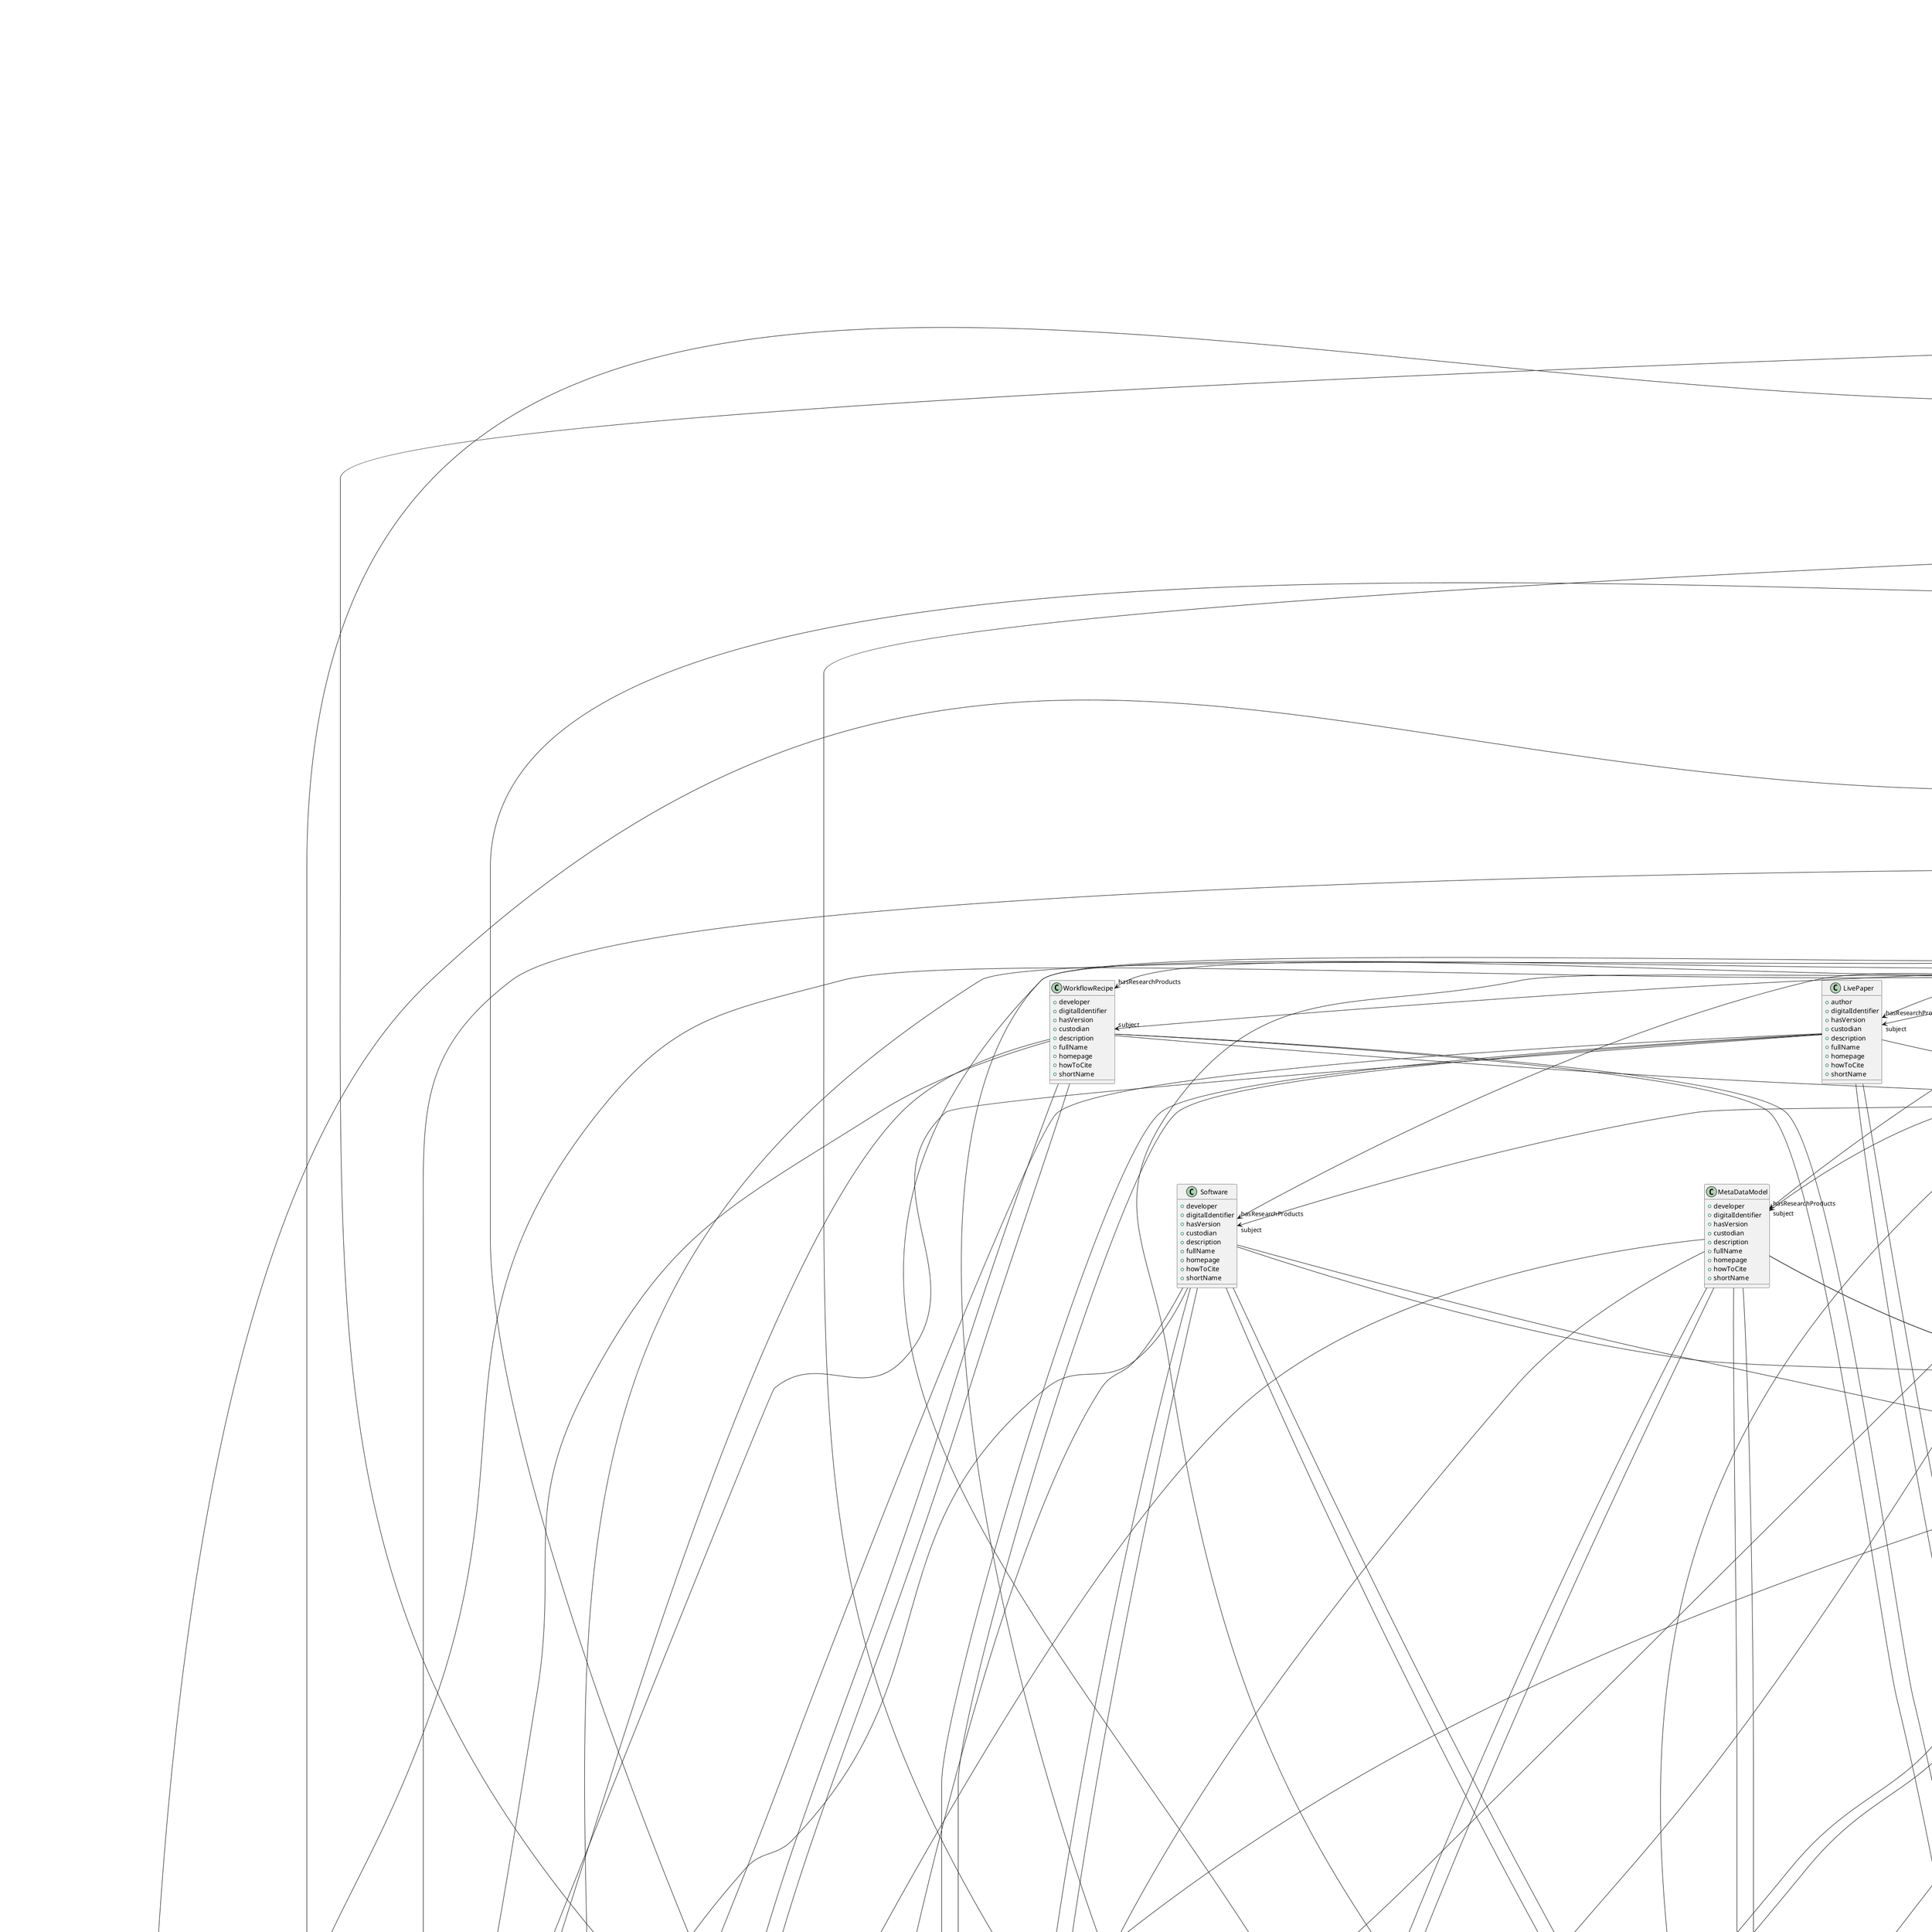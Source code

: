 @startuml

class SoftwareVersion {
+applicationCategory
+developer
+device
+digitalIdentifier
+feature
+requirement
+inputFormat
+isAlternativeVersionOf
+isNewVersionOf
+language
+license
+operatingSystem
+outputFormat
+programmingLanguage
+accessibility
+copyright
+custodian
+description
+fullDocumentation
+fullName
+funding
+homepage
+howToCite
+keyword
+otherContribution
+relatedPublication
+releaseDate
+repository
+shortName
+supportChannel
+versionIdentifier
+versionInnovation

}
SoftwareVersion -d-> "applicationCategory" SoftwareApplicationCategory
SoftwareVersion -d-> "developer" Organization
SoftwareVersion -d-> "developer" Person
SoftwareVersion -d-> "device" OperatingDevice
SoftwareVersion -d-> "digitalIdentifier" DOI
SoftwareVersion -d-> "digitalIdentifier" SWHID
SoftwareVersion -d-> "feature" SoftwareFeature
SoftwareVersion -d-> "inputFormat" ContentType
SoftwareVersion -d-> "isAlternativeVersionOf" SoftwareVersion
SoftwareVersion -d-> "isNewVersionOf" SoftwareVersion
SoftwareVersion -d-> "language" Language
SoftwareVersion -d-> "license" License
SoftwareVersion -d-> "operatingSystem" OperatingSystem
SoftwareVersion -d-> "outputFormat" ContentType
SoftwareVersion -d-> "programmingLanguage" ProgrammingLanguage
SoftwareVersion -d-> "accessibility" ProductAccessibility
SoftwareVersion -d-> "copyright" Copyright
SoftwareVersion -d-> "custodian" Organization
SoftwareVersion -d-> "custodian" Person
SoftwareVersion -d-> "fullDocumentation" DOI
SoftwareVersion -d-> "fullDocumentation" File
SoftwareVersion -d-> "fullDocumentation" URL
SoftwareVersion -d-> "funding" Funding
SoftwareVersion -d-> "homepage" URL
SoftwareVersion -d-> "keyword" UBERONParcellation
SoftwareVersion -d-> "keyword" CriteriaQualityType
SoftwareVersion -d-> "keyword" FileBundleGrouping
SoftwareVersion -d-> "keyword" SoftwareApplicationCategory
SoftwareVersion -d-> "keyword" CranialWindowType
SoftwareVersion -d-> "keyword" OperatingSystem
SoftwareVersion -d-> "keyword" Terminology
SoftwareVersion -d-> "keyword" ExperimentalApproach
SoftwareVersion -d-> "keyword" PreparationType
SoftwareVersion -d-> "keyword" AgeCategory
SoftwareVersion -d-> "keyword" ModelScope
SoftwareVersion -d-> "keyword" Laterality
SoftwareVersion -d-> "keyword" SetupType
SoftwareVersion -d-> "keyword" CellType
SoftwareVersion -d-> "keyword" BreedingType
SoftwareVersion -d-> "keyword" AtlasType
SoftwareVersion -d-> "keyword" StimulusType
SoftwareVersion -d-> "keyword" Service
SoftwareVersion -d-> "keyword" TissueSampleAttribute
SoftwareVersion -d-> "keyword" FileUsageRole
SoftwareVersion -d-> "keyword" SoftwareFeature
SoftwareVersion -d-> "keyword" BiologicalSex
SoftwareVersion -d-> "keyword" Species
SoftwareVersion -d-> "keyword" MeasuredQuantity
SoftwareVersion -d-> "keyword" CellCultureType
SoftwareVersion -d-> "keyword" EthicsAssessment
SoftwareVersion -d-> "keyword" Disease
SoftwareVersion -d-> "keyword" DiseaseModel
SoftwareVersion -d-> "keyword" AnatomicalPlane
SoftwareVersion -d-> "keyword" TypeOfUncertainty
SoftwareVersion -d-> "keyword" ContributionType
SoftwareVersion -d-> "keyword" DeviceType
SoftwareVersion -d-> "keyword" TissueSampleType
SoftwareVersion -d-> "keyword" ChemicalMixtureType
SoftwareVersion -d-> "keyword" OperatingDevice
SoftwareVersion -d-> "keyword" Organ
SoftwareVersion -d-> "keyword" PatchClampVariation
SoftwareVersion -d-> "keyword" GeneticStrainType
SoftwareVersion -d-> "keyword" DifferenceMeasure
SoftwareVersion -d-> "keyword" FileRepositoryType
SoftwareVersion -d-> "keyword" ActionStatusType
SoftwareVersion -d-> "keyword" ProductAccessibility
SoftwareVersion -d-> "keyword" ModelAbstractionLevel
SoftwareVersion -d-> "keyword" BiologicalOrder
SoftwareVersion -d-> "keyword" MolecularEntity
SoftwareVersion -d-> "keyword" StimulationApproach
SoftwareVersion -d-> "keyword" AnnotationType
SoftwareVersion -d-> "keyword" Technique
SoftwareVersion -d-> "keyword" Language
SoftwareVersion -d-> "keyword" Handedness
SoftwareVersion -d-> "keyword" SemanticDataType
SoftwareVersion -d-> "keyword" SubcellularEntity
SoftwareVersion -d-> "keyword" AnatomicalAxesOrientation
SoftwareVersion -d-> "keyword" ProgrammingLanguage
SoftwareVersion -d-> "keyword" TermSuggestion
SoftwareVersion -d-> "keyword" SubjectAttribute
SoftwareVersion -d-> "keyword" MetaDataModelType
SoftwareVersion -d-> "keyword" QualitativeOverlap
SoftwareVersion -d-> "keyword" UnitOfMeasurement
SoftwareVersion -d-> "keyword" DataType
SoftwareVersion -d-> "otherContribution" Contribution
SoftwareVersion -d-> "relatedPublication" DOI
SoftwareVersion -d-> "relatedPublication" ISBN
SoftwareVersion -d-> "relatedPublication" HANDLE
SoftwareVersion -d-> "repository" FileRepository


class MetaDataModel {
+developer
+digitalIdentifier
+hasVersion
+custodian
+description
+fullName
+homepage
+howToCite
+shortName

}
MetaDataModel -d-> "developer" Organization
MetaDataModel -d-> "developer" Person
MetaDataModel -d-> "digitalIdentifier" DOI
MetaDataModel -d-> "digitalIdentifier" SWHID
MetaDataModel -d-> "hasVersion" MetaDataModelVersion
MetaDataModel -d-> "custodian" Organization
MetaDataModel -d-> "custodian" Person
MetaDataModel -d-> "homepage" URL


class Setup {
+name
+location
+setupType
+description
+manufacturer
+components

}
Setup -d-> "setupType" SetupType
Setup -d-> "manufacturer" Organization
Setup -d-> "manufacturer" Person
Setup -d-> "components" SoftwareVersion
Setup -d-> "components" Setup


class Model {
+abstractionLevel
+developer
+digitalIdentifier
+hasVersion
+scope
+studyTarget
+custodian
+description
+fullName
+homepage
+howToCite
+shortName

}
Model -d-> "abstractionLevel" ModelAbstractionLevel
Model -d-> "developer" Organization
Model -d-> "developer" Person
Model -d-> "digitalIdentifier" DOI
Model -d-> "digitalIdentifier" SWHID
Model -d-> "hasVersion" ModelVersion
Model -d-> "scope" ModelScope
Model -d-> "studyTarget" UBERONParcellation
Model -d-> "studyTarget" CellType
Model -d-> "studyTarget" BreedingType
Model -d-> "studyTarget" BiologicalSex
Model -d-> "studyTarget" Species
Model -d-> "studyTarget" CellCultureType
Model -d-> "studyTarget" Disease
Model -d-> "studyTarget" DiseaseModel
Model -d-> "studyTarget" Organ
Model -d-> "studyTarget" GeneticStrainType
Model -d-> "studyTarget" BiologicalOrder
Model -d-> "studyTarget" MolecularEntity
Model -d-> "studyTarget" Handedness
Model -d-> "studyTarget" SubcellularEntity
Model -d-> "studyTarget" TermSuggestion
Model -d-> "studyTarget" ParcellationEntityVersion
Model -d-> "studyTarget" ParcellationEntity
Model -d-> "studyTarget" CustomAnatomicalEntity
Model -d-> "custodian" Organization
Model -d-> "custodian" Person
Model -d-> "homepage" URL


class DatasetVersion {
+author
+behavioralProtocol
+digitalIdentifier
+ethicsAssessment
+experimentalApproach
+inputData
+isAlternativeVersionOf
+isNewVersionOf
+license
+preparationDesign
+studiedSpecimen
+technique
+dataType
+studyTarget
+accessibility
+copyright
+custodian
+description
+fullDocumentation
+fullName
+funding
+homepage
+howToCite
+keyword
+otherContribution
+relatedPublication
+releaseDate
+repository
+shortName
+supportChannel
+versionIdentifier
+versionInnovation

}
DatasetVersion -d-> "author" Organization
DatasetVersion -d-> "author" Person
DatasetVersion -d-> "behavioralProtocol" BehavioralProtocol
DatasetVersion -d-> "digitalIdentifier" DOI
DatasetVersion -d-> "ethicsAssessment" EthicsAssessment
DatasetVersion -d-> "experimentalApproach" ExperimentalApproach
DatasetVersion -d-> "inputData" DOI
DatasetVersion -d-> "inputData" File
DatasetVersion -d-> "inputData" FileBundle
DatasetVersion -d-> "inputData" URL
DatasetVersion -d-> "inputData" BrainAtlasVersion
DatasetVersion -d-> "inputData" CommonCoordinateSpace
DatasetVersion -d-> "isAlternativeVersionOf" DatasetVersion
DatasetVersion -d-> "isNewVersionOf" DatasetVersion
DatasetVersion -d-> "license" License
DatasetVersion -d-> "preparationDesign" PreparationType
DatasetVersion -d-> "studiedSpecimen" Subject
DatasetVersion -d-> "studiedSpecimen" SubjectGroup
DatasetVersion -d-> "studiedSpecimen" TissueSample
DatasetVersion -d-> "studiedSpecimen" TissueSampleCollection
DatasetVersion -d-> "technique" Technique
DatasetVersion -d-> "dataType" SemanticDataType
DatasetVersion -d-> "studyTarget" UBERONParcellation
DatasetVersion -d-> "studyTarget" CellType
DatasetVersion -d-> "studyTarget" BreedingType
DatasetVersion -d-> "studyTarget" BiologicalSex
DatasetVersion -d-> "studyTarget" Species
DatasetVersion -d-> "studyTarget" CellCultureType
DatasetVersion -d-> "studyTarget" Disease
DatasetVersion -d-> "studyTarget" DiseaseModel
DatasetVersion -d-> "studyTarget" Organ
DatasetVersion -d-> "studyTarget" GeneticStrainType
DatasetVersion -d-> "studyTarget" BiologicalOrder
DatasetVersion -d-> "studyTarget" MolecularEntity
DatasetVersion -d-> "studyTarget" Handedness
DatasetVersion -d-> "studyTarget" SubcellularEntity
DatasetVersion -d-> "studyTarget" TermSuggestion
DatasetVersion -d-> "studyTarget" ParcellationEntityVersion
DatasetVersion -d-> "studyTarget" ParcellationEntity
DatasetVersion -d-> "studyTarget" CustomAnatomicalEntity
DatasetVersion -d-> "accessibility" ProductAccessibility
DatasetVersion -d-> "copyright" Copyright
DatasetVersion -d-> "custodian" Organization
DatasetVersion -d-> "custodian" Person
DatasetVersion -d-> "fullDocumentation" DOI
DatasetVersion -d-> "fullDocumentation" File
DatasetVersion -d-> "fullDocumentation" URL
DatasetVersion -d-> "funding" Funding
DatasetVersion -d-> "homepage" URL
DatasetVersion -d-> "keyword" UBERONParcellation
DatasetVersion -d-> "keyword" CriteriaQualityType
DatasetVersion -d-> "keyword" FileBundleGrouping
DatasetVersion -d-> "keyword" SoftwareApplicationCategory
DatasetVersion -d-> "keyword" CranialWindowType
DatasetVersion -d-> "keyword" OperatingSystem
DatasetVersion -d-> "keyword" Terminology
DatasetVersion -d-> "keyword" ExperimentalApproach
DatasetVersion -d-> "keyword" PreparationType
DatasetVersion -d-> "keyword" AgeCategory
DatasetVersion -d-> "keyword" ModelScope
DatasetVersion -d-> "keyword" Laterality
DatasetVersion -d-> "keyword" SetupType
DatasetVersion -d-> "keyword" CellType
DatasetVersion -d-> "keyword" BreedingType
DatasetVersion -d-> "keyword" AtlasType
DatasetVersion -d-> "keyword" StimulusType
DatasetVersion -d-> "keyword" Service
DatasetVersion -d-> "keyword" TissueSampleAttribute
DatasetVersion -d-> "keyword" FileUsageRole
DatasetVersion -d-> "keyword" SoftwareFeature
DatasetVersion -d-> "keyword" BiologicalSex
DatasetVersion -d-> "keyword" Species
DatasetVersion -d-> "keyword" MeasuredQuantity
DatasetVersion -d-> "keyword" CellCultureType
DatasetVersion -d-> "keyword" EthicsAssessment
DatasetVersion -d-> "keyword" Disease
DatasetVersion -d-> "keyword" DiseaseModel
DatasetVersion -d-> "keyword" AnatomicalPlane
DatasetVersion -d-> "keyword" TypeOfUncertainty
DatasetVersion -d-> "keyword" ContributionType
DatasetVersion -d-> "keyword" DeviceType
DatasetVersion -d-> "keyword" TissueSampleType
DatasetVersion -d-> "keyword" ChemicalMixtureType
DatasetVersion -d-> "keyword" OperatingDevice
DatasetVersion -d-> "keyword" Organ
DatasetVersion -d-> "keyword" PatchClampVariation
DatasetVersion -d-> "keyword" GeneticStrainType
DatasetVersion -d-> "keyword" DifferenceMeasure
DatasetVersion -d-> "keyword" FileRepositoryType
DatasetVersion -d-> "keyword" ActionStatusType
DatasetVersion -d-> "keyword" ProductAccessibility
DatasetVersion -d-> "keyword" ModelAbstractionLevel
DatasetVersion -d-> "keyword" BiologicalOrder
DatasetVersion -d-> "keyword" MolecularEntity
DatasetVersion -d-> "keyword" StimulationApproach
DatasetVersion -d-> "keyword" AnnotationType
DatasetVersion -d-> "keyword" Technique
DatasetVersion -d-> "keyword" Language
DatasetVersion -d-> "keyword" Handedness
DatasetVersion -d-> "keyword" SemanticDataType
DatasetVersion -d-> "keyword" SubcellularEntity
DatasetVersion -d-> "keyword" AnatomicalAxesOrientation
DatasetVersion -d-> "keyword" ProgrammingLanguage
DatasetVersion -d-> "keyword" TermSuggestion
DatasetVersion -d-> "keyword" SubjectAttribute
DatasetVersion -d-> "keyword" MetaDataModelType
DatasetVersion -d-> "keyword" QualitativeOverlap
DatasetVersion -d-> "keyword" UnitOfMeasurement
DatasetVersion -d-> "keyword" DataType
DatasetVersion -d-> "otherContribution" Contribution
DatasetVersion -d-> "relatedPublication" DOI
DatasetVersion -d-> "relatedPublication" ISBN
DatasetVersion -d-> "relatedPublication" HANDLE
DatasetVersion -d-> "repository" FileRepository


class MetaDataModelVersion {
+developer
+digitalIdentifier
+isAlternativeVersionOf
+isNewVersionOf
+license
+serializationFormat
+specificationFormat
+type
+accessibility
+copyright
+custodian
+description
+fullDocumentation
+fullName
+funding
+homepage
+howToCite
+keyword
+otherContribution
+relatedPublication
+releaseDate
+repository
+shortName
+supportChannel
+versionIdentifier
+versionInnovation

}
MetaDataModelVersion -d-> "developer" Organization
MetaDataModelVersion -d-> "developer" Person
MetaDataModelVersion -d-> "digitalIdentifier" DOI
MetaDataModelVersion -d-> "digitalIdentifier" SWHID
MetaDataModelVersion -d-> "isAlternativeVersionOf" MetaDataModelVersion
MetaDataModelVersion -d-> "isNewVersionOf" MetaDataModelVersion
MetaDataModelVersion -d-> "license" License
MetaDataModelVersion -d-> "serializationFormat" ContentType
MetaDataModelVersion -d-> "specificationFormat" ContentType
MetaDataModelVersion -d-> "type" MetaDataModelType
MetaDataModelVersion -d-> "accessibility" ProductAccessibility
MetaDataModelVersion -d-> "copyright" Copyright
MetaDataModelVersion -d-> "custodian" Organization
MetaDataModelVersion -d-> "custodian" Person
MetaDataModelVersion -d-> "fullDocumentation" DOI
MetaDataModelVersion -d-> "fullDocumentation" File
MetaDataModelVersion -d-> "fullDocumentation" URL
MetaDataModelVersion -d-> "funding" Funding
MetaDataModelVersion -d-> "homepage" URL
MetaDataModelVersion -d-> "keyword" UBERONParcellation
MetaDataModelVersion -d-> "keyword" CriteriaQualityType
MetaDataModelVersion -d-> "keyword" FileBundleGrouping
MetaDataModelVersion -d-> "keyword" SoftwareApplicationCategory
MetaDataModelVersion -d-> "keyword" CranialWindowType
MetaDataModelVersion -d-> "keyword" OperatingSystem
MetaDataModelVersion -d-> "keyword" Terminology
MetaDataModelVersion -d-> "keyword" ExperimentalApproach
MetaDataModelVersion -d-> "keyword" PreparationType
MetaDataModelVersion -d-> "keyword" AgeCategory
MetaDataModelVersion -d-> "keyword" ModelScope
MetaDataModelVersion -d-> "keyword" Laterality
MetaDataModelVersion -d-> "keyword" SetupType
MetaDataModelVersion -d-> "keyword" CellType
MetaDataModelVersion -d-> "keyword" BreedingType
MetaDataModelVersion -d-> "keyword" AtlasType
MetaDataModelVersion -d-> "keyword" StimulusType
MetaDataModelVersion -d-> "keyword" Service
MetaDataModelVersion -d-> "keyword" TissueSampleAttribute
MetaDataModelVersion -d-> "keyword" FileUsageRole
MetaDataModelVersion -d-> "keyword" SoftwareFeature
MetaDataModelVersion -d-> "keyword" BiologicalSex
MetaDataModelVersion -d-> "keyword" Species
MetaDataModelVersion -d-> "keyword" MeasuredQuantity
MetaDataModelVersion -d-> "keyword" CellCultureType
MetaDataModelVersion -d-> "keyword" EthicsAssessment
MetaDataModelVersion -d-> "keyword" Disease
MetaDataModelVersion -d-> "keyword" DiseaseModel
MetaDataModelVersion -d-> "keyword" AnatomicalPlane
MetaDataModelVersion -d-> "keyword" TypeOfUncertainty
MetaDataModelVersion -d-> "keyword" ContributionType
MetaDataModelVersion -d-> "keyword" DeviceType
MetaDataModelVersion -d-> "keyword" TissueSampleType
MetaDataModelVersion -d-> "keyword" ChemicalMixtureType
MetaDataModelVersion -d-> "keyword" OperatingDevice
MetaDataModelVersion -d-> "keyword" Organ
MetaDataModelVersion -d-> "keyword" PatchClampVariation
MetaDataModelVersion -d-> "keyword" GeneticStrainType
MetaDataModelVersion -d-> "keyword" DifferenceMeasure
MetaDataModelVersion -d-> "keyword" FileRepositoryType
MetaDataModelVersion -d-> "keyword" ActionStatusType
MetaDataModelVersion -d-> "keyword" ProductAccessibility
MetaDataModelVersion -d-> "keyword" ModelAbstractionLevel
MetaDataModelVersion -d-> "keyword" BiologicalOrder
MetaDataModelVersion -d-> "keyword" MolecularEntity
MetaDataModelVersion -d-> "keyword" StimulationApproach
MetaDataModelVersion -d-> "keyword" AnnotationType
MetaDataModelVersion -d-> "keyword" Technique
MetaDataModelVersion -d-> "keyword" Language
MetaDataModelVersion -d-> "keyword" Handedness
MetaDataModelVersion -d-> "keyword" SemanticDataType
MetaDataModelVersion -d-> "keyword" SubcellularEntity
MetaDataModelVersion -d-> "keyword" AnatomicalAxesOrientation
MetaDataModelVersion -d-> "keyword" ProgrammingLanguage
MetaDataModelVersion -d-> "keyword" TermSuggestion
MetaDataModelVersion -d-> "keyword" SubjectAttribute
MetaDataModelVersion -d-> "keyword" MetaDataModelType
MetaDataModelVersion -d-> "keyword" QualitativeOverlap
MetaDataModelVersion -d-> "keyword" UnitOfMeasurement
MetaDataModelVersion -d-> "keyword" DataType
MetaDataModelVersion -d-> "otherContribution" Contribution
MetaDataModelVersion -d-> "relatedPublication" DOI
MetaDataModelVersion -d-> "relatedPublication" ISBN
MetaDataModelVersion -d-> "relatedPublication" HANDLE
MetaDataModelVersion -d-> "repository" FileRepository


class Dataset {
+author
+digitalIdentifier
+hasVersion
+custodian
+description
+fullName
+homepage
+howToCite
+shortName

}
Dataset -d-> "author" Organization
Dataset -d-> "author" Person
Dataset -d-> "digitalIdentifier" DOI
Dataset -d-> "hasVersion" DatasetVersion
Dataset -d-> "custodian" Organization
Dataset -d-> "custodian" Person
Dataset -d-> "homepage" URL


class Software {
+developer
+digitalIdentifier
+hasVersion
+custodian
+description
+fullName
+homepage
+howToCite
+shortName

}
Software -d-> "developer" Organization
Software -d-> "developer" Person
Software -d-> "digitalIdentifier" DOI
Software -d-> "digitalIdentifier" SWHID
Software -d-> "hasVersion" SoftwareVersion
Software -d-> "custodian" Organization
Software -d-> "custodian" Person
Software -d-> "homepage" URL


class ModelVersion {
+developer
+digitalIdentifier
+format
+inputData
+isAlternativeVersionOf
+isNewVersionOf
+license
+outputData
+accessibility
+copyright
+custodian
+description
+fullDocumentation
+fullName
+funding
+homepage
+howToCite
+keyword
+otherContribution
+relatedPublication
+releaseDate
+repository
+shortName
+supportChannel
+versionIdentifier
+versionInnovation

}
ModelVersion -d-> "developer" Organization
ModelVersion -d-> "developer" Person
ModelVersion -d-> "digitalIdentifier" DOI
ModelVersion -d-> "digitalIdentifier" SWHID
ModelVersion -d-> "format" ContentType
ModelVersion -d-> "inputData" DOI
ModelVersion -d-> "inputData" File
ModelVersion -d-> "inputData" FileBundle
ModelVersion -d-> "inputData" URL
ModelVersion -d-> "isAlternativeVersionOf" ModelVersion
ModelVersion -d-> "isNewVersionOf" ModelVersion
ModelVersion -d-> "license" License
ModelVersion -d-> "outputData" DOI
ModelVersion -d-> "outputData" File
ModelVersion -d-> "outputData" FileBundle
ModelVersion -d-> "outputData" URL
ModelVersion -d-> "accessibility" ProductAccessibility
ModelVersion -d-> "copyright" Copyright
ModelVersion -d-> "custodian" Organization
ModelVersion -d-> "custodian" Person
ModelVersion -d-> "fullDocumentation" DOI
ModelVersion -d-> "fullDocumentation" File
ModelVersion -d-> "fullDocumentation" URL
ModelVersion -d-> "funding" Funding
ModelVersion -d-> "homepage" URL
ModelVersion -d-> "keyword" UBERONParcellation
ModelVersion -d-> "keyword" CriteriaQualityType
ModelVersion -d-> "keyword" FileBundleGrouping
ModelVersion -d-> "keyword" SoftwareApplicationCategory
ModelVersion -d-> "keyword" CranialWindowType
ModelVersion -d-> "keyword" OperatingSystem
ModelVersion -d-> "keyword" Terminology
ModelVersion -d-> "keyword" ExperimentalApproach
ModelVersion -d-> "keyword" PreparationType
ModelVersion -d-> "keyword" AgeCategory
ModelVersion -d-> "keyword" ModelScope
ModelVersion -d-> "keyword" Laterality
ModelVersion -d-> "keyword" SetupType
ModelVersion -d-> "keyword" CellType
ModelVersion -d-> "keyword" BreedingType
ModelVersion -d-> "keyword" AtlasType
ModelVersion -d-> "keyword" StimulusType
ModelVersion -d-> "keyword" Service
ModelVersion -d-> "keyword" TissueSampleAttribute
ModelVersion -d-> "keyword" FileUsageRole
ModelVersion -d-> "keyword" SoftwareFeature
ModelVersion -d-> "keyword" BiologicalSex
ModelVersion -d-> "keyword" Species
ModelVersion -d-> "keyword" MeasuredQuantity
ModelVersion -d-> "keyword" CellCultureType
ModelVersion -d-> "keyword" EthicsAssessment
ModelVersion -d-> "keyword" Disease
ModelVersion -d-> "keyword" DiseaseModel
ModelVersion -d-> "keyword" AnatomicalPlane
ModelVersion -d-> "keyword" TypeOfUncertainty
ModelVersion -d-> "keyword" ContributionType
ModelVersion -d-> "keyword" DeviceType
ModelVersion -d-> "keyword" TissueSampleType
ModelVersion -d-> "keyword" ChemicalMixtureType
ModelVersion -d-> "keyword" OperatingDevice
ModelVersion -d-> "keyword" Organ
ModelVersion -d-> "keyword" PatchClampVariation
ModelVersion -d-> "keyword" GeneticStrainType
ModelVersion -d-> "keyword" DifferenceMeasure
ModelVersion -d-> "keyword" FileRepositoryType
ModelVersion -d-> "keyword" ActionStatusType
ModelVersion -d-> "keyword" ProductAccessibility
ModelVersion -d-> "keyword" ModelAbstractionLevel
ModelVersion -d-> "keyword" BiologicalOrder
ModelVersion -d-> "keyword" MolecularEntity
ModelVersion -d-> "keyword" StimulationApproach
ModelVersion -d-> "keyword" AnnotationType
ModelVersion -d-> "keyword" Technique
ModelVersion -d-> "keyword" Language
ModelVersion -d-> "keyword" Handedness
ModelVersion -d-> "keyword" SemanticDataType
ModelVersion -d-> "keyword" SubcellularEntity
ModelVersion -d-> "keyword" AnatomicalAxesOrientation
ModelVersion -d-> "keyword" ProgrammingLanguage
ModelVersion -d-> "keyword" TermSuggestion
ModelVersion -d-> "keyword" SubjectAttribute
ModelVersion -d-> "keyword" MetaDataModelType
ModelVersion -d-> "keyword" QualitativeOverlap
ModelVersion -d-> "keyword" UnitOfMeasurement
ModelVersion -d-> "keyword" DataType
ModelVersion -d-> "otherContribution" Contribution
ModelVersion -d-> "relatedPublication" DOI
ModelVersion -d-> "relatedPublication" ISBN
ModelVersion -d-> "relatedPublication" HANDLE
ModelVersion -d-> "repository" FileRepository


class Project {
+description
+fullName
+hasResearchProducts
+homepage
+coordinator
+shortName

}
Project -d-> "hasResearchProducts" LivePaper
Project -d-> "hasResearchProducts" LivePaperVersion
Project -d-> "hasResearchProducts" SoftwareVersion
Project -d-> "hasResearchProducts" MetaDataModel
Project -d-> "hasResearchProducts" Model
Project -d-> "hasResearchProducts" DatasetVersion
Project -d-> "hasResearchProducts" MetaDataModelVersion
Project -d-> "hasResearchProducts" Dataset
Project -d-> "hasResearchProducts" Software
Project -d-> "hasResearchProducts" ModelVersion
Project -d-> "hasResearchProducts" WorkflowRecipeVersion
Project -d-> "hasResearchProducts" WorkflowRecipe
Project -d-> "hasResearchProducts" BrainAtlas
Project -d-> "hasResearchProducts" BrainAtlasVersion
Project -d-> "homepage" URL
Project -d-> "coordinator" Organization
Project -d-> "coordinator" Person


class Organization {
+digitalIdentifier
+fullName
+hasParent
+homepage
+shortName

}
Organization -d-> "digitalIdentifier" GRIDID
Organization -d-> "digitalIdentifier" RORID
Organization -d-> "digitalIdentifier" RRID
Organization -d-> "hasParent" Organization
Organization -d-> "homepage" URL


class Affiliation {
+startDate
+endDate
+organization

}
Affiliation -d-> "organization" Organization


class Person {
+digitalIdentifier
+contactInformation
+familyName
+givenName
+affiliation

}
Person -d-> "digitalIdentifier" ORCID
Person -d-> "contactInformation" ContactInformation
Person -d-> "affiliation" Affiliation


class ContactInformation {
+email

}


class Contribution {
+contributionType
+contributor

}
Contribution -d-> "contributionType" ContributionType
Contribution -d-> "contributor" Organization
Contribution -d-> "contributor" Person


class TissueSampleCollection {
+anatomicalLocation
+laterality
+origin
+studiedState
+type
+additionalRemarks
+biologicalSex
+internalIdentifier
+lookupLabel
+quantity
+species

}
TissueSampleCollection -d-> "anatomicalLocation" UBERONParcellation
TissueSampleCollection -d-> "anatomicalLocation" CustomAnatomicalEntity
TissueSampleCollection -d-> "anatomicalLocation" ParcellationEntity
TissueSampleCollection -d-> "anatomicalLocation" ParcellationEntityVersion
TissueSampleCollection -d-> "laterality" Laterality
TissueSampleCollection -d-> "origin" CellType
TissueSampleCollection -d-> "origin" Organ
TissueSampleCollection -d-> "studiedState" TissueSampleCollectionState
TissueSampleCollection -d-> "type" TissueSampleType
TissueSampleCollection -d-> "biologicalSex" BiologicalSex
TissueSampleCollection -d-> "species" Species
TissueSampleCollection -d-> "species" Strain


class PropertyValueList {
+lookupLabel
+propertyValuePair

}
PropertyValueList -d-> "propertyValuePair" NumericalProperty
PropertyValueList -d-> "propertyValuePair" StringProperty


class Configuration {
+lookupLabel
+configuration
+definitionFormat

}
Configuration -d-> "definitionFormat" ContentType


class SubjectGroup {
+studiedState
+additionalRemarks
+biologicalSex
+internalIdentifier
+lookupLabel
+quantity
+species

}
SubjectGroup -d-> "studiedState" SubjectGroupState
SubjectGroup -d-> "biologicalSex" BiologicalSex
SubjectGroup -d-> "species" Species
SubjectGroup -d-> "species" Strain


class ProtocolExecution {
+behavioralProtocol
+input
+isPartOf
+output
+preparationDesign
+protocol
+description
+endedAtTime
+lookupLabel
+customPropertySet
+startedAtTime
+studyTarget

}
ProtocolExecution -d-> "behavioralProtocol" BehavioralProtocol
ProtocolExecution -d-> "input" File
ProtocolExecution -d-> "input" FileBundle
ProtocolExecution -d-> "input" SubjectGroupState
ProtocolExecution -d-> "input" SubjectState
ProtocolExecution -d-> "input" TissueSampleCollectionState
ProtocolExecution -d-> "input" TissueSampleState
ProtocolExecution -d-> "isPartOf" DatasetVersion
ProtocolExecution -d-> "output" File
ProtocolExecution -d-> "output" FileBundle
ProtocolExecution -d-> "output" SubjectGroupState
ProtocolExecution -d-> "output" SubjectState
ProtocolExecution -d-> "output" TissueSampleCollectionState
ProtocolExecution -d-> "output" TissueSampleState
ProtocolExecution -d-> "preparationDesign" PreparationType
ProtocolExecution -d-> "protocol" Protocol
ProtocolExecution -d-> "customPropertySet" CustomPropertySet
ProtocolExecution -d-> "studyTarget" UBERONParcellation
ProtocolExecution -d-> "studyTarget" CellType
ProtocolExecution -d-> "studyTarget" BreedingType
ProtocolExecution -d-> "studyTarget" BiologicalSex
ProtocolExecution -d-> "studyTarget" Species
ProtocolExecution -d-> "studyTarget" CellCultureType
ProtocolExecution -d-> "studyTarget" Disease
ProtocolExecution -d-> "studyTarget" DiseaseModel
ProtocolExecution -d-> "studyTarget" Organ
ProtocolExecution -d-> "studyTarget" GeneticStrainType
ProtocolExecution -d-> "studyTarget" BiologicalOrder
ProtocolExecution -d-> "studyTarget" MolecularEntity
ProtocolExecution -d-> "studyTarget" Handedness
ProtocolExecution -d-> "studyTarget" SubcellularEntity
ProtocolExecution -d-> "studyTarget" TermSuggestion
ProtocolExecution -d-> "studyTarget" ParcellationEntityVersion
ProtocolExecution -d-> "studyTarget" ParcellationEntity
ProtocolExecution -d-> "studyTarget" CustomAnatomicalEntity


class StringProperty {
+name
+value

}


class SubjectGroupState {
+ageCategory
+descendedFrom
+handedness
+attribute
+additionalRemarks
+age
+lookupLabel
+pathology
+relativeTimeIndication
+weight

}
SubjectGroupState -d-> "ageCategory" AgeCategory
SubjectGroupState -d-> "descendedFrom" SubjectGroupState
SubjectGroupState -d-> "handedness" Handedness
SubjectGroupState -d-> "attribute" SubjectAttribute
SubjectGroupState -d-> "age" QuantitativeValue
SubjectGroupState -d-> "age" QuantitativeValueRange
SubjectGroupState -d-> "pathology" Disease
SubjectGroupState -d-> "pathology" DiseaseModel
SubjectGroupState -d-> "relativeTimeIndication" QuantitativeValue
SubjectGroupState -d-> "relativeTimeIndication" QuantitativeValueRange
SubjectGroupState -d-> "weight" QuantitativeValue
SubjectGroupState -d-> "weight" QuantitativeValueRange


class Subject {
+isPartOf
+studiedState
+biologicalSex
+internalIdentifier
+lookupLabel
+species

}
Subject -d-> "isPartOf" SubjectGroup
Subject -d-> "studiedState" SubjectState
Subject -d-> "biologicalSex" BiologicalSex
Subject -d-> "species" Species
Subject -d-> "species" Strain


class CustomPropertySet {
+context
+relevantFor
+definedIn

}
CustomPropertySet -d-> "relevantFor" Technique
CustomPropertySet -d-> "definedIn" File
CustomPropertySet -d-> "definedIn" Configuration
CustomPropertySet -d-> "definedIn" PropertyValueList


class TissueSample {
+isPartOf
+laterality
+origin
+studiedState
+anatomicalLocation
+type
+biologicalSex
+internalIdentifier
+lookupLabel
+species

}
TissueSample -d-> "isPartOf" TissueSampleCollection
TissueSample -d-> "laterality" Laterality
TissueSample -d-> "origin" CellType
TissueSample -d-> "origin" Organ
TissueSample -d-> "studiedState" TissueSampleState
TissueSample -d-> "anatomicalLocation" UBERONParcellation
TissueSample -d-> "anatomicalLocation" CustomAnatomicalEntity
TissueSample -d-> "anatomicalLocation" ParcellationEntity
TissueSample -d-> "anatomicalLocation" ParcellationEntityVersion
TissueSample -d-> "type" TissueSampleType
TissueSample -d-> "biologicalSex" BiologicalSex
TissueSample -d-> "species" Species
TissueSample -d-> "species" Strain


class NumericalProperty {
+name
+value

}
NumericalProperty -d-> "value" QuantitativeValue
NumericalProperty -d-> "value" QuantitativeValueRange


class Protocol {
+description
+name
+stimulation
+technique

}
Protocol -d-> "stimulation" Stimulation
Protocol -d-> "technique" Technique


class SubjectState {
+ageCategory
+descendedFrom
+handedness
+attribute
+additionalRemarks
+age
+lookupLabel
+pathology
+relativeTimeIndication
+weight

}
SubjectState -d-> "ageCategory" AgeCategory
SubjectState -d-> "descendedFrom" SubjectState
SubjectState -d-> "handedness" Handedness
SubjectState -d-> "attribute" SubjectAttribute
SubjectState -d-> "age" QuantitativeValue
SubjectState -d-> "age" QuantitativeValueRange
SubjectState -d-> "pathology" Disease
SubjectState -d-> "pathology" DiseaseModel
SubjectState -d-> "relativeTimeIndication" QuantitativeValue
SubjectState -d-> "relativeTimeIndication" QuantitativeValueRange
SubjectState -d-> "weight" QuantitativeValue
SubjectState -d-> "weight" QuantitativeValueRange


class ExperimentalActivity {
+isPartOf
+preparationDesign
+protocol
+description
+endedAtTime
+input
+lookupLabel
+output
+customPropertySet
+startedAtTime
+studyTarget

}
ExperimentalActivity -d-> "isPartOf" DatasetVersion
ExperimentalActivity -d-> "preparationDesign" PreparationType
ExperimentalActivity -d-> "protocol" Protocol
ExperimentalActivity -d-> "input" FileBundle
ExperimentalActivity -d-> "input" File
ExperimentalActivity -d-> "output" FileBundle
ExperimentalActivity -d-> "output" File
ExperimentalActivity -d-> "customPropertySet" CustomPropertySet
ExperimentalActivity -d-> "studyTarget" UBERONParcellation
ExperimentalActivity -d-> "studyTarget" CellType
ExperimentalActivity -d-> "studyTarget" BreedingType
ExperimentalActivity -d-> "studyTarget" BiologicalSex
ExperimentalActivity -d-> "studyTarget" Species
ExperimentalActivity -d-> "studyTarget" CellCultureType
ExperimentalActivity -d-> "studyTarget" Disease
ExperimentalActivity -d-> "studyTarget" DiseaseModel
ExperimentalActivity -d-> "studyTarget" Organ
ExperimentalActivity -d-> "studyTarget" GeneticStrainType
ExperimentalActivity -d-> "studyTarget" BiologicalOrder
ExperimentalActivity -d-> "studyTarget" MolecularEntity
ExperimentalActivity -d-> "studyTarget" Handedness
ExperimentalActivity -d-> "studyTarget" SubcellularEntity
ExperimentalActivity -d-> "studyTarget" TermSuggestion
ExperimentalActivity -d-> "studyTarget" ParcellationEntityVersion
ExperimentalActivity -d-> "studyTarget" ParcellationEntity
ExperimentalActivity -d-> "studyTarget" CustomAnatomicalEntity


class Strain {
+backgroundStrain
+breedingType
+description
+diseaseModel
+geneticStrainType
+identifier
+laboratoryCode
+name
+ontologyIdentifier
+phenotype
+RRID
+species
+stockNumber
+synonym

}
Strain -d-> "backgroundStrain" Strain
Strain -d-> "breedingType" BreedingType
Strain -d-> "diseaseModel" Disease
Strain -d-> "diseaseModel" DiseaseModel
Strain -d-> "geneticStrainType" GeneticStrainType
Strain -d-> "RRID" RRID
Strain -d-> "species" Species
Strain -d-> "stockNumber" StockNumber


class Stimulation {
+description
+lookupLabel
+stimulationApproach
+stimulusType
+customPropertySet
+dataLocation

}
Stimulation -d-> "stimulationApproach" StimulationApproach
Stimulation -d-> "stimulusType" StimulusType
Stimulation -d-> "customPropertySet" CustomPropertySet
Stimulation -d-> "dataLocation" File
Stimulation -d-> "dataLocation" FileBundle


class TissueSampleState {
+descendedFrom
+attribute
+additionalRemarks
+age
+lookupLabel
+pathology
+relativeTimeIndication
+weight

}
TissueSampleState -d-> "descendedFrom" SubjectGroupState
TissueSampleState -d-> "descendedFrom" SubjectState
TissueSampleState -d-> "descendedFrom" TissueSampleCollectionState
TissueSampleState -d-> "descendedFrom" TissueSampleState
TissueSampleState -d-> "attribute" TissueSampleAttribute
TissueSampleState -d-> "age" QuantitativeValue
TissueSampleState -d-> "age" QuantitativeValueRange
TissueSampleState -d-> "pathology" Disease
TissueSampleState -d-> "pathology" DiseaseModel
TissueSampleState -d-> "relativeTimeIndication" QuantitativeValue
TissueSampleState -d-> "relativeTimeIndication" QuantitativeValueRange
TissueSampleState -d-> "weight" QuantitativeValue
TissueSampleState -d-> "weight" QuantitativeValueRange


class BehavioralProtocol {
+describedIn
+description
+name
+internalIdentifier
+stimulation

}
BehavioralProtocol -d-> "describedIn" DOI
BehavioralProtocol -d-> "describedIn" File
BehavioralProtocol -d-> "describedIn" URL
BehavioralProtocol -d-> "stimulation" Stimulation


class TissueSampleCollectionState {
+descendedFrom
+attribute
+additionalRemarks
+age
+lookupLabel
+pathology
+relativeTimeIndication
+weight

}
TissueSampleCollectionState -d-> "descendedFrom" SubjectGroupState
TissueSampleCollectionState -d-> "descendedFrom" SubjectState
TissueSampleCollectionState -d-> "descendedFrom" TissueSampleCollectionState
TissueSampleCollectionState -d-> "descendedFrom" TissueSampleState
TissueSampleCollectionState -d-> "attribute" TissueSampleAttribute
TissueSampleCollectionState -d-> "age" QuantitativeValue
TissueSampleCollectionState -d-> "age" QuantitativeValueRange
TissueSampleCollectionState -d-> "pathology" Disease
TissueSampleCollectionState -d-> "pathology" DiseaseModel
TissueSampleCollectionState -d-> "relativeTimeIndication" QuantitativeValue
TissueSampleCollectionState -d-> "relativeTimeIndication" QuantitativeValueRange
TissueSampleCollectionState -d-> "weight" QuantitativeValue
TissueSampleCollectionState -d-> "weight" QuantitativeValueRange


class Hash {
+algorithm
+digest

}


class FileBundle {
+contentDescription
+descendedFrom
+format
+groupingType
+hash
+isPartOf
+name
+storageSize

}
FileBundle -d-> "descendedFrom" TissueSampleCollection
FileBundle -d-> "descendedFrom" SubjectGroup
FileBundle -d-> "descendedFrom" SubjectGroupState
FileBundle -d-> "descendedFrom" Subject
FileBundle -d-> "descendedFrom" TissueSample
FileBundle -d-> "descendedFrom" SubjectState
FileBundle -d-> "descendedFrom" TissueSampleState
FileBundle -d-> "descendedFrom" BehavioralProtocol
FileBundle -d-> "descendedFrom" TissueSampleCollectionState
FileBundle -d-> "descendedFrom" FileBundle
FileBundle -d-> "descendedFrom" File
FileBundle -d-> "descendedFrom" Technique
FileBundle -d-> "descendedFrom" LocalFile
FileBundle -d-> "format" ContentType
FileBundle -d-> "groupingType" FileBundleGrouping
FileBundle -d-> "hash" Hash
FileBundle -d-> "isPartOf" FileBundle
FileBundle -d-> "isPartOf" FileRepository
FileBundle -d-> "storageSize" QuantitativeValue


class FileRepository {
+contentTypePattern
+format
+hash
+hostedBy
+IRI
+name
+repositoryType
+storageSize
+structurePattern

}
FileRepository -d-> "contentTypePattern" ContentTypePattern
FileRepository -d-> "format" ContentType
FileRepository -d-> "hash" Hash
FileRepository -d-> "hostedBy" Organization
FileRepository -d-> "repositoryType" FileRepositoryType
FileRepository -d-> "storageSize" QuantitativeValue
FileRepository -d-> "structurePattern" FileRepositoryStructure


class FileRepositoryStructure {
+filePathPattern
+lookupLabel

}
FileRepositoryStructure -d-> "filePathPattern" FilePathPattern


class File {
+contentDescription
+fileRepository
+dataType
+format
+hash
+IRI
+isPartOf
+name
+specialUsageRole
+storageSize

}
File -d-> "fileRepository" FileRepository
File -d-> "dataType" DataType
File -d-> "format" ContentType
File -d-> "hash" Hash
File -d-> "isPartOf" FileBundle
File -d-> "specialUsageRole" FileUsageRole
File -d-> "storageSize" QuantitativeValue


class ServiceLink {
+dataLocation
+name
+openDataIn
+previewImage
+service

}
ServiceLink -d-> "dataLocation" File
ServiceLink -d-> "dataLocation" FileArchive
ServiceLink -d-> "dataLocation" FileBundle
ServiceLink -d-> "dataLocation" ParcellationEntityVersion
ServiceLink -d-> "dataLocation" LivePaperResourceItem
ServiceLink -d-> "openDataIn" URL
ServiceLink -d-> "previewImage" File
ServiceLink -d-> "service" Service


class Measurement {
+value
+timestamp
+measuredQuantity
+measuredWith
+additionalRemarks

}
Measurement -d-> "value" QuantitativeValue
Measurement -d-> "value" QuantitativeValueRange
Measurement -d-> "measuredQuantity" MeasuredQuantity


class ContentTypePattern {
+contentType
+lookupLabel
+regex

}
ContentTypePattern -d-> "contentType" ContentType


class Copyright {
+holder
+year

}
Copyright -d-> "holder" Organization
Copyright -d-> "holder" Person


class License {
+fullName
+legalCode
+shortName
+webpage

}


class FilePathPattern {
+groupingType
+regex

}
FilePathPattern -d-> "groupingType" FileBundleGrouping


class ContentType {
+displayLabel
+fileExtension
+dataType
+description
+relatedMediaType
+name
+specification
+synonym

}
ContentType -d-> "dataType" DataType


class FileArchive {
+format
+IRI
+sourceData

}
FileArchive -d-> "format" ContentType
FileArchive -d-> "sourceData" File


class QuantitativeValueArray {
+values
+uncertainties
+typeOfUncertainty
+unit

}
QuantitativeValueArray -d-> "typeOfUncertainty" TypeOfUncertainty
QuantitativeValueArray -d-> "unit" UnitOfMeasurement


class ISSN {
+identifier

}


class ISBN {
+identifier

}


class QuantitativeValue {
+value
+uncertainty
+typeOfUncertainty
+unit

}
QuantitativeValue -d-> "typeOfUncertainty" TypeOfUncertainty
QuantitativeValue -d-> "unit" UnitOfMeasurement


class StockNumber {
+identifier
+vendor

}
StockNumber -d-> "vendor" Organization


class GRIDID {
+identifier

}


class ORCID {
+identifier

}


class Comment {
+commenter
+content
+subject
+timestamp

}
Comment -d-> "commenter" Person
Comment -d-> "subject" LivePaper
Comment -d-> "subject" LivePaperVersion
Comment -d-> "subject" SoftwareVersion
Comment -d-> "subject" MetaDataModel
Comment -d-> "subject" Model
Comment -d-> "subject" DatasetVersion
Comment -d-> "subject" MetaDataModelVersion
Comment -d-> "subject" Dataset
Comment -d-> "subject" Software
Comment -d-> "subject" ModelVersion
Comment -d-> "subject" WorkflowRecipeVersion
Comment -d-> "subject" WorkflowRecipe
Comment -d-> "subject" BrainAtlas
Comment -d-> "subject" BrainAtlasVersion


class SWHID {
+identifier

}


class HANDLE {
+identifier

}


class Funding {
+acknowledgement
+awardNumber
+awardTitle
+funder

}
Funding -d-> "funder" Organization
Funding -d-> "funder" Person


class URL {
+URL

}


class RORID {
+identifier

}


class DOI {
+identifier

}


class QuantitativeValueRange {
+maxValue
+maxValueUnit
+minValue
+minValueUnit

}
QuantitativeValueRange -d-> "maxValueUnit" UnitOfMeasurement
QuantitativeValueRange -d-> "minValueUnit" UnitOfMeasurement


class RRID {
+identifier

}


class UBERONParcellation {
+definition
+description
+interlexIdentifier
+knowledgeSpaceLink
+name
+preferredOntologyIdentifier
+synonym

}


class CriteriaQualityType {
+definition
+description
+interlexIdentifier
+knowledgeSpaceLink
+name
+preferredOntologyIdentifier
+synonym

}


class FileBundleGrouping {
+definition
+description
+interlexIdentifier
+knowledgeSpaceLink
+name
+preferredOntologyIdentifier
+synonym

}


class SoftwareApplicationCategory {
+definition
+description
+interlexIdentifier
+knowledgeSpaceLink
+name
+preferredOntologyIdentifier
+synonym

}


class CranialWindowType {
+definition
+description
+interlexIdentifier
+knowledgeSpaceLink
+name
+preferredOntologyIdentifier
+synonym

}


class OperatingSystem {
+definition
+description
+interlexIdentifier
+knowledgeSpaceLink
+name
+preferredOntologyIdentifier
+synonym

}


class Terminology {
+definition
+description
+interlexIdentifier
+knowledgeSpaceLink
+name
+preferredOntologyIdentifier
+synonym

}


class ExperimentalApproach {
+definition
+description
+interlexIdentifier
+knowledgeSpaceLink
+name
+preferredOntologyIdentifier
+synonym

}


class PreparationType {
+definition
+description
+interlexIdentifier
+knowledgeSpaceLink
+name
+preferredOntologyIdentifier
+synonym

}


class AgeCategory {
+definition
+description
+interlexIdentifier
+knowledgeSpaceLink
+name
+preferredOntologyIdentifier
+synonym

}


class ModelScope {
+definition
+description
+interlexIdentifier
+knowledgeSpaceLink
+name
+preferredOntologyIdentifier
+synonym

}


class Laterality {
+definition
+description
+interlexIdentifier
+knowledgeSpaceLink
+name
+preferredOntologyIdentifier
+synonym

}


class SetupType {
+definition
+description
+interlexIdentifier
+knowledgeSpaceLink
+name
+preferredOntologyIdentifier
+synonym

}


class CellType {
+definition
+description
+interlexIdentifier
+knowledgeSpaceLink
+name
+preferredOntologyIdentifier
+synonym

}


class BreedingType {
+definition
+description
+interlexIdentifier
+knowledgeSpaceLink
+name
+preferredOntologyIdentifier
+synonym

}


class AtlasType {
+definition
+description
+interlexIdentifier
+knowledgeSpaceLink
+name
+preferredOntologyIdentifier
+synonym

}


class StimulusType {
+definition
+description
+interlexIdentifier
+knowledgeSpaceLink
+name
+preferredOntologyIdentifier
+synonym

}


class Service {
+definition
+description
+interlexIdentifier
+knowledgeSpaceLink
+name
+preferredOntologyIdentifier
+synonym

}


class TissueSampleAttribute {
+definition
+description
+interlexIdentifier
+knowledgeSpaceLink
+name
+preferredOntologyIdentifier
+synonym

}


class FileUsageRole {
+definition
+description
+interlexIdentifier
+knowledgeSpaceLink
+name
+preferredOntologyIdentifier
+synonym

}


class SoftwareFeature {
+definition
+description
+interlexIdentifier
+knowledgeSpaceLink
+name
+preferredOntologyIdentifier
+synonym

}


class BiologicalSex {
+definition
+description
+interlexIdentifier
+knowledgeSpaceLink
+name
+preferredOntologyIdentifier
+synonym

}


class Species {
+definition
+description
+interlexIdentifier
+knowledgeSpaceLink
+name
+preferredOntologyIdentifier
+synonym

}


class MeasuredQuantity {
+definition
+description
+interlexIdentifier
+knowledgeSpaceLink
+name
+preferredOntologyIdentifier
+synonym

}


class CellCultureType {
+definition
+description
+interlexIdentifier
+knowledgeSpaceLink
+name
+preferredOntologyIdentifier
+synonym

}


class EthicsAssessment {
+definition
+description
+interlexIdentifier
+knowledgeSpaceLink
+name
+preferredOntologyIdentifier
+synonym

}


class Disease {
+definition
+description
+interlexIdentifier
+knowledgeSpaceLink
+name
+preferredOntologyIdentifier
+synonym

}


class DiseaseModel {
+definition
+description
+interlexIdentifier
+knowledgeSpaceLink
+name
+preferredOntologyIdentifier
+synonym

}


class AnatomicalPlane {
+definition
+description
+interlexIdentifier
+knowledgeSpaceLink
+name
+preferredOntologyIdentifier
+synonym

}


class TypeOfUncertainty {
+definition
+description
+interlexIdentifier
+knowledgeSpaceLink
+name
+preferredOntologyIdentifier
+synonym

}


class ContributionType {
+definition
+description
+interlexIdentifier
+knowledgeSpaceLink
+name
+preferredOntologyIdentifier
+synonym

}


class DeviceType {
+definition
+description
+interlexIdentifier
+knowledgeSpaceLink
+name
+preferredOntologyIdentifier
+synonym

}


class TissueSampleType {
+definition
+description
+interlexIdentifier
+knowledgeSpaceLink
+name
+preferredOntologyIdentifier
+synonym

}


class ChemicalMixtureType {
+definition
+description
+interlexIdentifier
+knowledgeSpaceLink
+name
+preferredOntologyIdentifier
+synonym

}


class OperatingDevice {
+definition
+description
+interlexIdentifier
+knowledgeSpaceLink
+name
+preferredOntologyIdentifier
+synonym

}


class Organ {
+definition
+description
+interlexIdentifier
+knowledgeSpaceLink
+name
+preferredOntologyIdentifier
+synonym

}


class PatchClampVariation {
+definition
+description
+interlexIdentifier
+knowledgeSpaceLink
+name
+preferredOntologyIdentifier
+synonym

}


class GeneticStrainType {
+definition
+description
+interlexIdentifier
+knowledgeSpaceLink
+name
+preferredOntologyIdentifier
+synonym

}


class DifferenceMeasure {
+definition
+description
+interlexIdentifier
+knowledgeSpaceLink
+name
+preferredOntologyIdentifier
+synonym

}


class FileRepositoryType {
+definition
+description
+interlexIdentifier
+knowledgeSpaceLink
+name
+preferredOntologyIdentifier
+synonym

}


class ActionStatusType {
+definition
+description
+interlexIdentifier
+knowledgeSpaceLink
+name
+preferredOntologyIdentifier
+synonym

}


class ProductAccessibility {
+definition
+description
+interlexIdentifier
+knowledgeSpaceLink
+name
+preferredOntologyIdentifier
+synonym

}


class ModelAbstractionLevel {
+definition
+description
+interlexIdentifier
+knowledgeSpaceLink
+name
+preferredOntologyIdentifier
+synonym

}


class BiologicalOrder {
+definition
+description
+interlexIdentifier
+knowledgeSpaceLink
+name
+preferredOntologyIdentifier
+synonym

}


class MolecularEntity {
+definition
+description
+interlexIdentifier
+knowledgeSpaceLink
+name
+preferredOntologyIdentifier
+synonym

}


class StimulationApproach {
+definition
+description
+interlexIdentifier
+knowledgeSpaceLink
+name
+preferredOntologyIdentifier
+synonym

}


class AnnotationType {
+definition
+description
+interlexIdentifier
+knowledgeSpaceLink
+name
+preferredOntologyIdentifier
+synonym

}


class Technique {
+definition
+description
+interlexIdentifier
+knowledgeSpaceLink
+name
+preferredOntologyIdentifier
+synonym

}


class Language {
+definition
+description
+interlexIdentifier
+knowledgeSpaceLink
+name
+preferredOntologyIdentifier
+synonym

}


class Handedness {
+definition
+description
+interlexIdentifier
+knowledgeSpaceLink
+name
+preferredOntologyIdentifier
+synonym

}


class SemanticDataType {
+definition
+description
+interlexIdentifier
+knowledgeSpaceLink
+name
+preferredOntologyIdentifier
+synonym

}


class SubcellularEntity {
+definition
+description
+interlexIdentifier
+knowledgeSpaceLink
+name
+preferredOntologyIdentifier
+synonym

}


class AnatomicalAxesOrientation {
+definition
+description
+interlexIdentifier
+knowledgeSpaceLink
+name
+preferredOntologyIdentifier
+synonym

}


class ProgrammingLanguage {
+definition
+description
+interlexIdentifier
+knowledgeSpaceLink
+name
+preferredOntologyIdentifier
+synonym

}


class TermSuggestion {
+addExistingTerminology
+suggestNewTerminology
+definition
+description
+interlexIdentifier
+knowledgeSpaceLink
+name
+preferredOntologyIdentifier
+synonym

}
TermSuggestion -d-> "addExistingTerminology" Terminology


class SubjectAttribute {
+definition
+description
+interlexIdentifier
+knowledgeSpaceLink
+name
+preferredOntologyIdentifier
+synonym

}


class MetaDataModelType {
+definition
+description
+interlexIdentifier
+knowledgeSpaceLink
+name
+preferredOntologyIdentifier
+synonym

}


class QualitativeOverlap {
+definition
+description
+interlexIdentifier
+knowledgeSpaceLink
+name
+preferredOntologyIdentifier
+synonym

}


class UnitOfMeasurement {
+definition
+description
+interlexIdentifier
+knowledgeSpaceLink
+name
+preferredOntologyIdentifier
+synonym

}


class DataType {
+definition
+description
+interlexIdentifier
+knowledgeSpaceLink
+name
+preferredOntologyIdentifier
+synonym

}


class DataAnalysis {
+input
+output
+environment
+launchConfiguration
+startedBy
+wasInformedBy
+status
+resourceUsage
+tags
+recipe
+description
+endedAtTime
+lookupLabel
+customPropertySet
+startedAtTime
+studyTarget

}
DataAnalysis -d-> "input" FileBundle
DataAnalysis -d-> "input" File
DataAnalysis -d-> "input" LocalFile
DataAnalysis -d-> "input" SoftwareVersion
DataAnalysis -d-> "output" FileBundle
DataAnalysis -d-> "output" File
DataAnalysis -d-> "output" LocalFile
DataAnalysis -d-> "environment" Environment
DataAnalysis -d-> "launchConfiguration" LaunchConfiguration
DataAnalysis -d-> "startedBy" Person
DataAnalysis -d-> "startedBy" SoftwareAgent
DataAnalysis -d-> "wasInformedBy" DataAnalysis
DataAnalysis -d-> "wasInformedBy" Optimization
DataAnalysis -d-> "wasInformedBy" Simulation
DataAnalysis -d-> "wasInformedBy" Visualization
DataAnalysis -d-> "status" ActionStatusType
DataAnalysis -d-> "resourceUsage" QuantitativeValue
DataAnalysis -d-> "resourceUsage" QuantitativeValueRange
DataAnalysis -d-> "recipe" WorkflowRecipeVersion
DataAnalysis -d-> "customPropertySet" CustomPropertySet
DataAnalysis -d-> "studyTarget" UBERONParcellation
DataAnalysis -d-> "studyTarget" CellType
DataAnalysis -d-> "studyTarget" BreedingType
DataAnalysis -d-> "studyTarget" BiologicalSex
DataAnalysis -d-> "studyTarget" Species
DataAnalysis -d-> "studyTarget" CellCultureType
DataAnalysis -d-> "studyTarget" Disease
DataAnalysis -d-> "studyTarget" DiseaseModel
DataAnalysis -d-> "studyTarget" Organ
DataAnalysis -d-> "studyTarget" GeneticStrainType
DataAnalysis -d-> "studyTarget" BiologicalOrder
DataAnalysis -d-> "studyTarget" MolecularEntity
DataAnalysis -d-> "studyTarget" Handedness
DataAnalysis -d-> "studyTarget" SubcellularEntity
DataAnalysis -d-> "studyTarget" TermSuggestion
DataAnalysis -d-> "studyTarget" ParcellationEntityVersion
DataAnalysis -d-> "studyTarget" ParcellationEntity
DataAnalysis -d-> "studyTarget" CustomAnatomicalEntity


class LocalFile {
+contentDescription
+dataType
+format
+hash
+path
+name
+specialUsageRole
+storageSize

}
LocalFile -d-> "dataType" DataType
LocalFile -d-> "format" ContentType
LocalFile -d-> "hash" Hash
LocalFile -d-> "specialUsageRole" FileUsageRole
LocalFile -d-> "storageSize" QuantitativeValue


class HardwareSystem {
+name
+version
+description

}


class Optimization {
+input
+output
+environment
+launchConfiguration
+startedBy
+wasInformedBy
+status
+resourceUsage
+tags
+recipe
+description
+endedAtTime
+lookupLabel
+customPropertySet
+startedAtTime
+studyTarget

}
Optimization -d-> "input" FileBundle
Optimization -d-> "input" File
Optimization -d-> "input" LocalFile
Optimization -d-> "input" SoftwareVersion
Optimization -d-> "input" ModelVersion
Optimization -d-> "output" FileBundle
Optimization -d-> "output" File
Optimization -d-> "output" LocalFile
Optimization -d-> "output" ModelVersion
Optimization -d-> "environment" Environment
Optimization -d-> "launchConfiguration" LaunchConfiguration
Optimization -d-> "startedBy" Person
Optimization -d-> "startedBy" SoftwareAgent
Optimization -d-> "wasInformedBy" DataAnalysis
Optimization -d-> "wasInformedBy" Optimization
Optimization -d-> "wasInformedBy" Simulation
Optimization -d-> "wasInformedBy" Visualization
Optimization -d-> "status" ActionStatusType
Optimization -d-> "resourceUsage" QuantitativeValue
Optimization -d-> "resourceUsage" QuantitativeValueRange
Optimization -d-> "recipe" WorkflowRecipeVersion
Optimization -d-> "customPropertySet" CustomPropertySet
Optimization -d-> "studyTarget" UBERONParcellation
Optimization -d-> "studyTarget" CellType
Optimization -d-> "studyTarget" BreedingType
Optimization -d-> "studyTarget" BiologicalSex
Optimization -d-> "studyTarget" Species
Optimization -d-> "studyTarget" CellCultureType
Optimization -d-> "studyTarget" Disease
Optimization -d-> "studyTarget" DiseaseModel
Optimization -d-> "studyTarget" Organ
Optimization -d-> "studyTarget" GeneticStrainType
Optimization -d-> "studyTarget" BiologicalOrder
Optimization -d-> "studyTarget" MolecularEntity
Optimization -d-> "studyTarget" Handedness
Optimization -d-> "studyTarget" SubcellularEntity
Optimization -d-> "studyTarget" TermSuggestion
Optimization -d-> "studyTarget" ParcellationEntityVersion
Optimization -d-> "studyTarget" ParcellationEntity
Optimization -d-> "studyTarget" CustomAnatomicalEntity


class SoftwareAgent {
+name
+software
+environment

}
SoftwareAgent -d-> "software" SoftwareVersion
SoftwareAgent -d-> "environment" Environment


class WorkflowRecipeVersion {
+developer
+digitalIdentifier
+hasComponent
+format
+isAlternativeVersionOf
+isNewVersionOf
+license
+accessibility
+copyright
+custodian
+description
+fullDocumentation
+fullName
+funding
+homepage
+howToCite
+keyword
+otherContribution
+relatedPublication
+releaseDate
+repository
+shortName
+supportChannel
+versionIdentifier
+versionInnovation

}
WorkflowRecipeVersion -d-> "developer" Organization
WorkflowRecipeVersion -d-> "developer" Person
WorkflowRecipeVersion -d-> "digitalIdentifier" DOI
WorkflowRecipeVersion -d-> "hasComponent" WorkflowRecipeVersion
WorkflowRecipeVersion -d-> "hasComponent" SoftwareVersion
WorkflowRecipeVersion -d-> "hasComponent" File
WorkflowRecipeVersion -d-> "hasComponent" FileBundle
WorkflowRecipeVersion -d-> "format" ContentType
WorkflowRecipeVersion -d-> "isAlternativeVersionOf" WorkflowRecipeVersion
WorkflowRecipeVersion -d-> "isNewVersionOf" WorkflowRecipeVersion
WorkflowRecipeVersion -d-> "license" License
WorkflowRecipeVersion -d-> "accessibility" ProductAccessibility
WorkflowRecipeVersion -d-> "copyright" Copyright
WorkflowRecipeVersion -d-> "custodian" Organization
WorkflowRecipeVersion -d-> "custodian" Person
WorkflowRecipeVersion -d-> "fullDocumentation" DOI
WorkflowRecipeVersion -d-> "fullDocumentation" File
WorkflowRecipeVersion -d-> "fullDocumentation" URL
WorkflowRecipeVersion -d-> "funding" Funding
WorkflowRecipeVersion -d-> "homepage" URL
WorkflowRecipeVersion -d-> "keyword" UBERONParcellation
WorkflowRecipeVersion -d-> "keyword" CriteriaQualityType
WorkflowRecipeVersion -d-> "keyword" FileBundleGrouping
WorkflowRecipeVersion -d-> "keyword" SoftwareApplicationCategory
WorkflowRecipeVersion -d-> "keyword" CranialWindowType
WorkflowRecipeVersion -d-> "keyword" OperatingSystem
WorkflowRecipeVersion -d-> "keyword" Terminology
WorkflowRecipeVersion -d-> "keyword" ExperimentalApproach
WorkflowRecipeVersion -d-> "keyword" PreparationType
WorkflowRecipeVersion -d-> "keyword" AgeCategory
WorkflowRecipeVersion -d-> "keyword" ModelScope
WorkflowRecipeVersion -d-> "keyword" Laterality
WorkflowRecipeVersion -d-> "keyword" SetupType
WorkflowRecipeVersion -d-> "keyword" CellType
WorkflowRecipeVersion -d-> "keyword" BreedingType
WorkflowRecipeVersion -d-> "keyword" AtlasType
WorkflowRecipeVersion -d-> "keyword" StimulusType
WorkflowRecipeVersion -d-> "keyword" Service
WorkflowRecipeVersion -d-> "keyword" TissueSampleAttribute
WorkflowRecipeVersion -d-> "keyword" FileUsageRole
WorkflowRecipeVersion -d-> "keyword" SoftwareFeature
WorkflowRecipeVersion -d-> "keyword" BiologicalSex
WorkflowRecipeVersion -d-> "keyword" Species
WorkflowRecipeVersion -d-> "keyword" MeasuredQuantity
WorkflowRecipeVersion -d-> "keyword" CellCultureType
WorkflowRecipeVersion -d-> "keyword" EthicsAssessment
WorkflowRecipeVersion -d-> "keyword" Disease
WorkflowRecipeVersion -d-> "keyword" DiseaseModel
WorkflowRecipeVersion -d-> "keyword" AnatomicalPlane
WorkflowRecipeVersion -d-> "keyword" TypeOfUncertainty
WorkflowRecipeVersion -d-> "keyword" ContributionType
WorkflowRecipeVersion -d-> "keyword" DeviceType
WorkflowRecipeVersion -d-> "keyword" TissueSampleType
WorkflowRecipeVersion -d-> "keyword" ChemicalMixtureType
WorkflowRecipeVersion -d-> "keyword" OperatingDevice
WorkflowRecipeVersion -d-> "keyword" Organ
WorkflowRecipeVersion -d-> "keyword" PatchClampVariation
WorkflowRecipeVersion -d-> "keyword" GeneticStrainType
WorkflowRecipeVersion -d-> "keyword" DifferenceMeasure
WorkflowRecipeVersion -d-> "keyword" FileRepositoryType
WorkflowRecipeVersion -d-> "keyword" ActionStatusType
WorkflowRecipeVersion -d-> "keyword" ProductAccessibility
WorkflowRecipeVersion -d-> "keyword" ModelAbstractionLevel
WorkflowRecipeVersion -d-> "keyword" BiologicalOrder
WorkflowRecipeVersion -d-> "keyword" MolecularEntity
WorkflowRecipeVersion -d-> "keyword" StimulationApproach
WorkflowRecipeVersion -d-> "keyword" AnnotationType
WorkflowRecipeVersion -d-> "keyword" Technique
WorkflowRecipeVersion -d-> "keyword" Language
WorkflowRecipeVersion -d-> "keyword" Handedness
WorkflowRecipeVersion -d-> "keyword" SemanticDataType
WorkflowRecipeVersion -d-> "keyword" SubcellularEntity
WorkflowRecipeVersion -d-> "keyword" AnatomicalAxesOrientation
WorkflowRecipeVersion -d-> "keyword" ProgrammingLanguage
WorkflowRecipeVersion -d-> "keyword" TermSuggestion
WorkflowRecipeVersion -d-> "keyword" SubjectAttribute
WorkflowRecipeVersion -d-> "keyword" MetaDataModelType
WorkflowRecipeVersion -d-> "keyword" QualitativeOverlap
WorkflowRecipeVersion -d-> "keyword" UnitOfMeasurement
WorkflowRecipeVersion -d-> "keyword" DataType
WorkflowRecipeVersion -d-> "otherContribution" Contribution
WorkflowRecipeVersion -d-> "relatedPublication" DOI
WorkflowRecipeVersion -d-> "relatedPublication" ISBN
WorkflowRecipeVersion -d-> "relatedPublication" HANDLE
WorkflowRecipeVersion -d-> "repository" FileRepository


class Simulation {
+input
+output
+environment
+launchConfiguration
+startedBy
+wasInformedBy
+status
+resourceUsage
+tags
+recipe
+description
+endedAtTime
+lookupLabel
+customPropertySet
+startedAtTime
+studyTarget

}
Simulation -d-> "input" FileBundle
Simulation -d-> "input" File
Simulation -d-> "input" LocalFile
Simulation -d-> "input" SoftwareVersion
Simulation -d-> "input" ModelVersion
Simulation -d-> "output" FileBundle
Simulation -d-> "output" File
Simulation -d-> "output" LocalFile
Simulation -d-> "environment" Environment
Simulation -d-> "launchConfiguration" LaunchConfiguration
Simulation -d-> "startedBy" Person
Simulation -d-> "startedBy" SoftwareAgent
Simulation -d-> "wasInformedBy" DataAnalysis
Simulation -d-> "wasInformedBy" Optimization
Simulation -d-> "wasInformedBy" Simulation
Simulation -d-> "wasInformedBy" Visualization
Simulation -d-> "status" ActionStatusType
Simulation -d-> "resourceUsage" QuantitativeValue
Simulation -d-> "resourceUsage" QuantitativeValueRange
Simulation -d-> "recipe" WorkflowRecipeVersion
Simulation -d-> "customPropertySet" CustomPropertySet
Simulation -d-> "studyTarget" UBERONParcellation
Simulation -d-> "studyTarget" CellType
Simulation -d-> "studyTarget" BreedingType
Simulation -d-> "studyTarget" BiologicalSex
Simulation -d-> "studyTarget" Species
Simulation -d-> "studyTarget" CellCultureType
Simulation -d-> "studyTarget" Disease
Simulation -d-> "studyTarget" DiseaseModel
Simulation -d-> "studyTarget" Organ
Simulation -d-> "studyTarget" GeneticStrainType
Simulation -d-> "studyTarget" BiologicalOrder
Simulation -d-> "studyTarget" MolecularEntity
Simulation -d-> "studyTarget" Handedness
Simulation -d-> "studyTarget" SubcellularEntity
Simulation -d-> "studyTarget" TermSuggestion
Simulation -d-> "studyTarget" ParcellationEntityVersion
Simulation -d-> "studyTarget" ParcellationEntity
Simulation -d-> "studyTarget" CustomAnatomicalEntity


class LaunchConfiguration {
+description
+name
+executable
+arguments
+environmentVariables

}
LaunchConfiguration -d-> "environmentVariables" PropertyValueList


class Environment {
+name
+hardware
+configuration
+software
+description

}
Environment -d-> "hardware" HardwareSystem
Environment -d-> "configuration" Configuration
Environment -d-> "software" SoftwareVersion


class WorkflowExecution {
+stages
+startedBy
+recipe

}
WorkflowExecution -d-> "stages" DataAnalysis
WorkflowExecution -d-> "stages" Optimization
WorkflowExecution -d-> "stages" Simulation
WorkflowExecution -d-> "stages" Visualization
WorkflowExecution -d-> "startedBy" Person
WorkflowExecution -d-> "startedBy" SoftwareAgent
WorkflowExecution -d-> "recipe" WorkflowRecipeVersion


class WorkflowRecipe {
+developer
+digitalIdentifier
+hasVersion
+custodian
+description
+fullName
+homepage
+howToCite
+shortName

}
WorkflowRecipe -d-> "developer" Organization
WorkflowRecipe -d-> "developer" Person
WorkflowRecipe -d-> "digitalIdentifier" DOI
WorkflowRecipe -d-> "hasVersion" WorkflowRecipeVersion
WorkflowRecipe -d-> "custodian" Organization
WorkflowRecipe -d-> "custodian" Person
WorkflowRecipe -d-> "homepage" URL


class Visualization {
+input
+output
+environment
+launchConfiguration
+startedBy
+wasInformedBy
+status
+resourceUsage
+tags
+recipe
+description
+endedAtTime
+lookupLabel
+customPropertySet
+startedAtTime
+studyTarget

}
Visualization -d-> "input" FileBundle
Visualization -d-> "input" File
Visualization -d-> "input" LocalFile
Visualization -d-> "input" SoftwareVersion
Visualization -d-> "output" FileBundle
Visualization -d-> "output" File
Visualization -d-> "output" LocalFile
Visualization -d-> "environment" Environment
Visualization -d-> "launchConfiguration" LaunchConfiguration
Visualization -d-> "startedBy" Person
Visualization -d-> "startedBy" SoftwareAgent
Visualization -d-> "wasInformedBy" DataAnalysis
Visualization -d-> "wasInformedBy" Optimization
Visualization -d-> "wasInformedBy" Simulation
Visualization -d-> "wasInformedBy" Visualization
Visualization -d-> "status" ActionStatusType
Visualization -d-> "resourceUsage" QuantitativeValue
Visualization -d-> "resourceUsage" QuantitativeValueRange
Visualization -d-> "recipe" WorkflowRecipeVersion
Visualization -d-> "customPropertySet" CustomPropertySet
Visualization -d-> "studyTarget" UBERONParcellation
Visualization -d-> "studyTarget" CellType
Visualization -d-> "studyTarget" BreedingType
Visualization -d-> "studyTarget" BiologicalSex
Visualization -d-> "studyTarget" Species
Visualization -d-> "studyTarget" CellCultureType
Visualization -d-> "studyTarget" Disease
Visualization -d-> "studyTarget" DiseaseModel
Visualization -d-> "studyTarget" Organ
Visualization -d-> "studyTarget" GeneticStrainType
Visualization -d-> "studyTarget" BiologicalOrder
Visualization -d-> "studyTarget" MolecularEntity
Visualization -d-> "studyTarget" Handedness
Visualization -d-> "studyTarget" SubcellularEntity
Visualization -d-> "studyTarget" TermSuggestion
Visualization -d-> "studyTarget" ParcellationEntityVersion
Visualization -d-> "studyTarget" ParcellationEntity
Visualization -d-> "studyTarget" CustomAnatomicalEntity


class PublicationIssue {
+issueNumber
+isPartOf

}
PublicationIssue -d-> "isPartOf" PublicationVolume


class LivePaper {
+author
+digitalIdentifier
+hasVersion
+custodian
+description
+fullName
+homepage
+howToCite
+shortName

}
LivePaper -d-> "author" Organization
LivePaper -d-> "author" Person
LivePaper -d-> "digitalIdentifier" DOI
LivePaper -d-> "hasVersion" LivePaperVersion
LivePaper -d-> "custodian" Organization
LivePaper -d-> "custodian" Person
LivePaper -d-> "homepage" URL


class LivePaperSection {
+sectionType
+order
+name
+description
+isPartOf

}
LivePaperSection -d-> "isPartOf" LivePaperVersion


class ScholarlyArticle {
+isPartOf
+pagination
+abstract
+custodian
+author
+citedPublication
+copyright
+dateCreated
+dateModified
+datePublished
+digitalIdentifier
+editor
+funding
+name
+keyword
+license
+publisher
+IRI
+versionIdentifier

}
ScholarlyArticle -d-> "isPartOf" PublicationIssue
ScholarlyArticle -d-> "isPartOf" PublicationVolume
ScholarlyArticle -d-> "custodian" Organization
ScholarlyArticle -d-> "custodian" Person
ScholarlyArticle -d-> "author" Organization
ScholarlyArticle -d-> "author" Person
ScholarlyArticle -d-> "citedPublication" DOI
ScholarlyArticle -d-> "citedPublication" ISBN
ScholarlyArticle -d-> "copyright" Copyright
ScholarlyArticle -d-> "digitalIdentifier" DOI
ScholarlyArticle -d-> "editor" Person
ScholarlyArticle -d-> "funding" Funding
ScholarlyArticle -d-> "keyword" UBERONParcellation
ScholarlyArticle -d-> "keyword" CellType
ScholarlyArticle -d-> "keyword" BreedingType
ScholarlyArticle -d-> "keyword" BiologicalSex
ScholarlyArticle -d-> "keyword" Species
ScholarlyArticle -d-> "keyword" CellCultureType
ScholarlyArticle -d-> "keyword" Disease
ScholarlyArticle -d-> "keyword" DiseaseModel
ScholarlyArticle -d-> "keyword" Organ
ScholarlyArticle -d-> "keyword" GeneticStrainType
ScholarlyArticle -d-> "keyword" BiologicalOrder
ScholarlyArticle -d-> "keyword" MolecularEntity
ScholarlyArticle -d-> "keyword" Handedness
ScholarlyArticle -d-> "keyword" SubcellularEntity
ScholarlyArticle -d-> "keyword" TermSuggestion
ScholarlyArticle -d-> "keyword" ParcellationEntityVersion
ScholarlyArticle -d-> "keyword" ParcellationEntity
ScholarlyArticle -d-> "keyword" CustomAnatomicalEntity
ScholarlyArticle -d-> "license" License
ScholarlyArticle -d-> "publisher" Organization
ScholarlyArticle -d-> "publisher" Person


class LivePaperResourceItem {
+IRI
+name
+hostedBy
+isPartOf

}
LivePaperResourceItem -d-> "hostedBy" Organization
LivePaperResourceItem -d-> "isPartOf" LivePaperSection


class LivePaperVersion {
+about
+author
+lastModified
+digitalIdentifier
+isAlternativeVersionOf
+isNewVersionOf
+license
+relatedPublication
+accessibility
+copyright
+custodian
+description
+fullDocumentation
+fullName
+funding
+homepage
+howToCite
+keyword
+otherContribution
+releaseDate
+repository
+shortName
+supportChannel
+versionIdentifier
+versionInnovation

}
LivePaperVersion -d-> "about" DatasetVersion
LivePaperVersion -d-> "about" ModelVersion
LivePaperVersion -d-> "about" SoftwareVersion
LivePaperVersion -d-> "author" Organization
LivePaperVersion -d-> "author" Person
LivePaperVersion -d-> "digitalIdentifier" DOI
LivePaperVersion -d-> "isAlternativeVersionOf" LivePaperVersion
LivePaperVersion -d-> "isNewVersionOf" LivePaperVersion
LivePaperVersion -d-> "license" License
LivePaperVersion -d-> "relatedPublication" DOI
LivePaperVersion -d-> "relatedPublication" ISBN
LivePaperVersion -d-> "relatedPublication" ISSN
LivePaperVersion -d-> "accessibility" ProductAccessibility
LivePaperVersion -d-> "copyright" Copyright
LivePaperVersion -d-> "custodian" Organization
LivePaperVersion -d-> "custodian" Person
LivePaperVersion -d-> "fullDocumentation" DOI
LivePaperVersion -d-> "fullDocumentation" File
LivePaperVersion -d-> "fullDocumentation" URL
LivePaperVersion -d-> "funding" Funding
LivePaperVersion -d-> "homepage" URL
LivePaperVersion -d-> "keyword" UBERONParcellation
LivePaperVersion -d-> "keyword" CriteriaQualityType
LivePaperVersion -d-> "keyword" FileBundleGrouping
LivePaperVersion -d-> "keyword" SoftwareApplicationCategory
LivePaperVersion -d-> "keyword" CranialWindowType
LivePaperVersion -d-> "keyword" OperatingSystem
LivePaperVersion -d-> "keyword" Terminology
LivePaperVersion -d-> "keyword" ExperimentalApproach
LivePaperVersion -d-> "keyword" PreparationType
LivePaperVersion -d-> "keyword" AgeCategory
LivePaperVersion -d-> "keyword" ModelScope
LivePaperVersion -d-> "keyword" Laterality
LivePaperVersion -d-> "keyword" SetupType
LivePaperVersion -d-> "keyword" CellType
LivePaperVersion -d-> "keyword" BreedingType
LivePaperVersion -d-> "keyword" AtlasType
LivePaperVersion -d-> "keyword" StimulusType
LivePaperVersion -d-> "keyword" Service
LivePaperVersion -d-> "keyword" TissueSampleAttribute
LivePaperVersion -d-> "keyword" FileUsageRole
LivePaperVersion -d-> "keyword" SoftwareFeature
LivePaperVersion -d-> "keyword" BiologicalSex
LivePaperVersion -d-> "keyword" Species
LivePaperVersion -d-> "keyword" MeasuredQuantity
LivePaperVersion -d-> "keyword" CellCultureType
LivePaperVersion -d-> "keyword" EthicsAssessment
LivePaperVersion -d-> "keyword" Disease
LivePaperVersion -d-> "keyword" DiseaseModel
LivePaperVersion -d-> "keyword" AnatomicalPlane
LivePaperVersion -d-> "keyword" TypeOfUncertainty
LivePaperVersion -d-> "keyword" ContributionType
LivePaperVersion -d-> "keyword" DeviceType
LivePaperVersion -d-> "keyword" TissueSampleType
LivePaperVersion -d-> "keyword" ChemicalMixtureType
LivePaperVersion -d-> "keyword" OperatingDevice
LivePaperVersion -d-> "keyword" Organ
LivePaperVersion -d-> "keyword" PatchClampVariation
LivePaperVersion -d-> "keyword" GeneticStrainType
LivePaperVersion -d-> "keyword" DifferenceMeasure
LivePaperVersion -d-> "keyword" FileRepositoryType
LivePaperVersion -d-> "keyword" ActionStatusType
LivePaperVersion -d-> "keyword" ProductAccessibility
LivePaperVersion -d-> "keyword" ModelAbstractionLevel
LivePaperVersion -d-> "keyword" BiologicalOrder
LivePaperVersion -d-> "keyword" MolecularEntity
LivePaperVersion -d-> "keyword" StimulationApproach
LivePaperVersion -d-> "keyword" AnnotationType
LivePaperVersion -d-> "keyword" Technique
LivePaperVersion -d-> "keyword" Language
LivePaperVersion -d-> "keyword" Handedness
LivePaperVersion -d-> "keyword" SemanticDataType
LivePaperVersion -d-> "keyword" SubcellularEntity
LivePaperVersion -d-> "keyword" AnatomicalAxesOrientation
LivePaperVersion -d-> "keyword" ProgrammingLanguage
LivePaperVersion -d-> "keyword" TermSuggestion
LivePaperVersion -d-> "keyword" SubjectAttribute
LivePaperVersion -d-> "keyword" MetaDataModelType
LivePaperVersion -d-> "keyword" QualitativeOverlap
LivePaperVersion -d-> "keyword" UnitOfMeasurement
LivePaperVersion -d-> "keyword" DataType
LivePaperVersion -d-> "otherContribution" Contribution
LivePaperVersion -d-> "repository" FileRepository


class Chapter {
+isPartOf
+pagination
+digitalIdentifier
+abstract
+custodian
+author
+citedPublication
+copyright
+dateCreated
+dateModified
+datePublished
+editor
+funding
+name
+keyword
+license
+publisher
+IRI
+versionIdentifier

}
Chapter -d-> "isPartOf" Book
Chapter -d-> "digitalIdentifier" DOI
Chapter -d-> "custodian" Organization
Chapter -d-> "custodian" Person
Chapter -d-> "author" Organization
Chapter -d-> "author" Person
Chapter -d-> "citedPublication" DOI
Chapter -d-> "citedPublication" ISBN
Chapter -d-> "copyright" Copyright
Chapter -d-> "editor" Person
Chapter -d-> "funding" Funding
Chapter -d-> "keyword" UBERONParcellation
Chapter -d-> "keyword" CellType
Chapter -d-> "keyword" BreedingType
Chapter -d-> "keyword" BiologicalSex
Chapter -d-> "keyword" Species
Chapter -d-> "keyword" CellCultureType
Chapter -d-> "keyword" Disease
Chapter -d-> "keyword" DiseaseModel
Chapter -d-> "keyword" Organ
Chapter -d-> "keyword" GeneticStrainType
Chapter -d-> "keyword" BiologicalOrder
Chapter -d-> "keyword" MolecularEntity
Chapter -d-> "keyword" Handedness
Chapter -d-> "keyword" SubcellularEntity
Chapter -d-> "keyword" TermSuggestion
Chapter -d-> "keyword" ParcellationEntityVersion
Chapter -d-> "keyword" ParcellationEntity
Chapter -d-> "keyword" CustomAnatomicalEntity
Chapter -d-> "license" License
Chapter -d-> "publisher" Organization
Chapter -d-> "publisher" Person


class PublicationVolume {
+volumeNumber
+isPartOf

}
PublicationVolume -d-> "isPartOf" Periodical


class Book {
+digitalIdentifier
+abstract
+custodian
+author
+citedPublication
+copyright
+dateCreated
+dateModified
+datePublished
+editor
+funding
+name
+keyword
+license
+publisher
+IRI
+versionIdentifier

}
Book -d-> "digitalIdentifier" ISBN
Book -d-> "digitalIdentifier" DOI
Book -d-> "custodian" Organization
Book -d-> "custodian" Person
Book -d-> "author" Organization
Book -d-> "author" Person
Book -d-> "citedPublication" DOI
Book -d-> "citedPublication" ISBN
Book -d-> "copyright" Copyright
Book -d-> "editor" Person
Book -d-> "funding" Funding
Book -d-> "keyword" UBERONParcellation
Book -d-> "keyword" CellType
Book -d-> "keyword" BreedingType
Book -d-> "keyword" BiologicalSex
Book -d-> "keyword" Species
Book -d-> "keyword" CellCultureType
Book -d-> "keyword" Disease
Book -d-> "keyword" DiseaseModel
Book -d-> "keyword" Organ
Book -d-> "keyword" GeneticStrainType
Book -d-> "keyword" BiologicalOrder
Book -d-> "keyword" MolecularEntity
Book -d-> "keyword" Handedness
Book -d-> "keyword" SubcellularEntity
Book -d-> "keyword" TermSuggestion
Book -d-> "keyword" ParcellationEntityVersion
Book -d-> "keyword" ParcellationEntity
Book -d-> "keyword" CustomAnatomicalEntity
Book -d-> "license" License
Book -d-> "publisher" Organization
Book -d-> "publisher" Person


class Periodical {
+fullName
+shortName
+digitalIdentifier

}
Periodical -d-> "digitalIdentifier" ISSN


class CommonCoordinateSpace {
+anatomicalAxesOrientation
+axesOrigin
+defaultImage
+description
+digitalIdentifier
+fullName
+homepage
+howToCite
+nativeUnit
+ontologyIdentifier
+releaseDate
+shortName
+versionIdentifier

}
CommonCoordinateSpace -d-> "anatomicalAxesOrientation" AnatomicalAxesOrientation
CommonCoordinateSpace -d-> "axesOrigin" QuantitativeValue
CommonCoordinateSpace -d-> "defaultImage" File
CommonCoordinateSpace -d-> "digitalIdentifier" DOI
CommonCoordinateSpace -d-> "digitalIdentifier" ISBN
CommonCoordinateSpace -d-> "digitalIdentifier" RRID
CommonCoordinateSpace -d-> "homepage" URL
CommonCoordinateSpace -d-> "nativeUnit" UnitOfMeasurement


class ParcellationTerminology {
+definedIn
+hasEntity
+ontologyIdentifier

}
ParcellationTerminology -d-> "definedIn" File
ParcellationTerminology -d-> "hasEntity" ParcellationEntity


class BrainAtlas {
+abbreviation
+author
+digitalIdentifier
+hasTerminology
+hasVersion
+custodian
+description
+fullName
+homepage
+howToCite
+shortName

}
BrainAtlas -d-> "author" Organization
BrainAtlas -d-> "author" Person
BrainAtlas -d-> "digitalIdentifier" DOI
BrainAtlas -d-> "digitalIdentifier" ISBN
BrainAtlas -d-> "digitalIdentifier" RRID
BrainAtlas -d-> "hasTerminology" ParcellationTerminology
BrainAtlas -d-> "hasVersion" BrainAtlasVersion
BrainAtlas -d-> "custodian" Organization
BrainAtlas -d-> "custodian" Person
BrainAtlas -d-> "homepage" URL


class BrainAtlasVersion {
+abbreviation
+atlasType
+author
+coordinateSpace
+digitalIdentifier
+hasTerminologyVersion
+isAlternativeVersionOf
+isNewVersionOf
+license
+ontologyIdentifier
+accessibility
+copyright
+custodian
+description
+fullDocumentation
+fullName
+funding
+homepage
+howToCite
+keyword
+otherContribution
+relatedPublication
+releaseDate
+repository
+shortName
+supportChannel
+versionIdentifier
+versionInnovation

}
BrainAtlasVersion -d-> "atlasType" AtlasType
BrainAtlasVersion -d-> "author" Organization
BrainAtlasVersion -d-> "author" Person
BrainAtlasVersion -d-> "coordinateSpace" CommonCoordinateSpace
BrainAtlasVersion -d-> "digitalIdentifier" DOI
BrainAtlasVersion -d-> "digitalIdentifier" ISBN
BrainAtlasVersion -d-> "digitalIdentifier" RRID
BrainAtlasVersion -d-> "hasTerminologyVersion" ParcellationTerminologyVersion
BrainAtlasVersion -d-> "isAlternativeVersionOf" BrainAtlasVersion
BrainAtlasVersion -d-> "isNewVersionOf" BrainAtlasVersion
BrainAtlasVersion -d-> "license" License
BrainAtlasVersion -d-> "accessibility" ProductAccessibility
BrainAtlasVersion -d-> "copyright" Copyright
BrainAtlasVersion -d-> "custodian" Organization
BrainAtlasVersion -d-> "custodian" Person
BrainAtlasVersion -d-> "fullDocumentation" DOI
BrainAtlasVersion -d-> "fullDocumentation" File
BrainAtlasVersion -d-> "fullDocumentation" URL
BrainAtlasVersion -d-> "funding" Funding
BrainAtlasVersion -d-> "homepage" URL
BrainAtlasVersion -d-> "keyword" UBERONParcellation
BrainAtlasVersion -d-> "keyword" CriteriaQualityType
BrainAtlasVersion -d-> "keyword" FileBundleGrouping
BrainAtlasVersion -d-> "keyword" SoftwareApplicationCategory
BrainAtlasVersion -d-> "keyword" CranialWindowType
BrainAtlasVersion -d-> "keyword" OperatingSystem
BrainAtlasVersion -d-> "keyword" Terminology
BrainAtlasVersion -d-> "keyword" ExperimentalApproach
BrainAtlasVersion -d-> "keyword" PreparationType
BrainAtlasVersion -d-> "keyword" AgeCategory
BrainAtlasVersion -d-> "keyword" ModelScope
BrainAtlasVersion -d-> "keyword" Laterality
BrainAtlasVersion -d-> "keyword" SetupType
BrainAtlasVersion -d-> "keyword" CellType
BrainAtlasVersion -d-> "keyword" BreedingType
BrainAtlasVersion -d-> "keyword" AtlasType
BrainAtlasVersion -d-> "keyword" StimulusType
BrainAtlasVersion -d-> "keyword" Service
BrainAtlasVersion -d-> "keyword" TissueSampleAttribute
BrainAtlasVersion -d-> "keyword" FileUsageRole
BrainAtlasVersion -d-> "keyword" SoftwareFeature
BrainAtlasVersion -d-> "keyword" BiologicalSex
BrainAtlasVersion -d-> "keyword" Species
BrainAtlasVersion -d-> "keyword" MeasuredQuantity
BrainAtlasVersion -d-> "keyword" CellCultureType
BrainAtlasVersion -d-> "keyword" EthicsAssessment
BrainAtlasVersion -d-> "keyword" Disease
BrainAtlasVersion -d-> "keyword" DiseaseModel
BrainAtlasVersion -d-> "keyword" AnatomicalPlane
BrainAtlasVersion -d-> "keyword" TypeOfUncertainty
BrainAtlasVersion -d-> "keyword" ContributionType
BrainAtlasVersion -d-> "keyword" DeviceType
BrainAtlasVersion -d-> "keyword" TissueSampleType
BrainAtlasVersion -d-> "keyword" ChemicalMixtureType
BrainAtlasVersion -d-> "keyword" OperatingDevice
BrainAtlasVersion -d-> "keyword" Organ
BrainAtlasVersion -d-> "keyword" PatchClampVariation
BrainAtlasVersion -d-> "keyword" GeneticStrainType
BrainAtlasVersion -d-> "keyword" DifferenceMeasure
BrainAtlasVersion -d-> "keyword" FileRepositoryType
BrainAtlasVersion -d-> "keyword" ActionStatusType
BrainAtlasVersion -d-> "keyword" ProductAccessibility
BrainAtlasVersion -d-> "keyword" ModelAbstractionLevel
BrainAtlasVersion -d-> "keyword" BiologicalOrder
BrainAtlasVersion -d-> "keyword" MolecularEntity
BrainAtlasVersion -d-> "keyword" StimulationApproach
BrainAtlasVersion -d-> "keyword" AnnotationType
BrainAtlasVersion -d-> "keyword" Technique
BrainAtlasVersion -d-> "keyword" Language
BrainAtlasVersion -d-> "keyword" Handedness
BrainAtlasVersion -d-> "keyword" SemanticDataType
BrainAtlasVersion -d-> "keyword" SubcellularEntity
BrainAtlasVersion -d-> "keyword" AnatomicalAxesOrientation
BrainAtlasVersion -d-> "keyword" ProgrammingLanguage
BrainAtlasVersion -d-> "keyword" TermSuggestion
BrainAtlasVersion -d-> "keyword" SubjectAttribute
BrainAtlasVersion -d-> "keyword" MetaDataModelType
BrainAtlasVersion -d-> "keyword" QualitativeOverlap
BrainAtlasVersion -d-> "keyword" UnitOfMeasurement
BrainAtlasVersion -d-> "keyword" DataType
BrainAtlasVersion -d-> "otherContribution" Contribution
BrainAtlasVersion -d-> "relatedPublication" DOI
BrainAtlasVersion -d-> "relatedPublication" ISBN
BrainAtlasVersion -d-> "relatedPublication" HANDLE
BrainAtlasVersion -d-> "repository" FileRepository


class AtlasAnnotation {
+annotationType
+bestViewPoint
+criteria
+criteriaQualityType
+displayColor
+inspiredBy
+internalIdentifier
+laterality
+visualizedIn

}
AtlasAnnotation -d-> "annotationType" AnnotationType
AtlasAnnotation -d-> "bestViewPoint" CoordinatePoint
AtlasAnnotation -d-> "criteria" ProtocolExecution
AtlasAnnotation -d-> "criteriaQualityType" CriteriaQualityType
AtlasAnnotation -d-> "inspiredBy" File
AtlasAnnotation -d-> "laterality" Laterality
AtlasAnnotation -d-> "visualizedIn" File


class ParcellationEntityVersion {
+additionalRemarks
+alternativeName
+correctedName
+hasAnnotation
+hasParent
+lookupLabel
+name
+ontologyIdentifier
+relationAssessment
+versionIdentifier
+versionInnovation

}
ParcellationEntityVersion -d-> "hasAnnotation" AtlasAnnotation
ParcellationEntityVersion -d-> "hasParent" ParcellationEntity
ParcellationEntityVersion -d-> "hasParent" ParcellationEntityVersion
ParcellationEntityVersion -d-> "relationAssessment" QualitativeRelationAssessment
ParcellationEntityVersion -d-> "relationAssessment" QuantitativeRelationAssessment


class ParcellationTerminologyVersion {
+definedIn
+hasEntityVersion
+ontologyIdentifier

}
ParcellationTerminologyVersion -d-> "definedIn" File
ParcellationTerminologyVersion -d-> "hasEntityVersion" ParcellationEntityVersion


class ParcellationEntity {
+alternativeName
+definition
+hasParent
+hasVersion
+lookupLabel
+name
+ontologyIdentifier
+relatedUBERONTerm

}
ParcellationEntity -d-> "hasParent" ParcellationEntity
ParcellationEntity -d-> "hasVersion" ParcellationEntityVersion
ParcellationEntity -d-> "relatedUBERONTerm" UBERONParcellation


class Circle {
+radius

}
Circle -d-> "radius" QuantitativeValue


class Ellipse {
+semiMinorAxis
+semiMajorAxis

}
Ellipse -d-> "semiMinorAxis" QuantitativeValue
Ellipse -d-> "semiMajorAxis" QuantitativeValue


class Rectangle {
+length
+width

}
Rectangle -d-> "length" QuantitativeValue
Rectangle -d-> "width" QuantitativeValue


class CustomAnatomicalEntity {
+hasAnnotation
+name
+relatedUBERONTerm
+relationAssessment

}
CustomAnatomicalEntity -d-> "hasAnnotation" CustomAnnotation
CustomAnatomicalEntity -d-> "relatedUBERONTerm" UBERONParcellation
CustomAnatomicalEntity -d-> "relationAssessment" QualitativeRelationAssessment
CustomAnatomicalEntity -d-> "relationAssessment" QuantitativeRelationAssessment


class CustomCoordinateSpace {
+anatomicalAxesOrientation
+axesOrigin
+defaultImage
+name
+nativeUnit

}
CustomCoordinateSpace -d-> "anatomicalAxesOrientation" AnatomicalAxesOrientation
CustomCoordinateSpace -d-> "axesOrigin" QuantitativeValue
CustomCoordinateSpace -d-> "defaultImage" File
CustomCoordinateSpace -d-> "nativeUnit" UnitOfMeasurement


class CustomAnnotation {
+annotationType
+bestViewPoint
+coordinateSpace
+criteria
+criteriaQualityType
+displayColor
+inspiredBy
+internalIdentifier
+laterality
+visualizedIn

}
CustomAnnotation -d-> "annotationType" AnnotationType
CustomAnnotation -d-> "bestViewPoint" CoordinatePoint
CustomAnnotation -d-> "coordinateSpace" CommonCoordinateSpace
CustomAnnotation -d-> "coordinateSpace" CustomCoordinateSpace
CustomAnnotation -d-> "criteria" ProtocolExecution
CustomAnnotation -d-> "criteriaQualityType" CriteriaQualityType
CustomAnnotation -d-> "inspiredBy" File
CustomAnnotation -d-> "laterality" Laterality
CustomAnnotation -d-> "visualizedIn" File


class QuantitativeRelationAssessment {
+criteria
+inRelationTo
+quantitativeOverlap

}
QuantitativeRelationAssessment -d-> "criteria" ProtocolExecution
QuantitativeRelationAssessment -d-> "inRelationTo" ParcellationEntityVersion
QuantitativeRelationAssessment -d-> "quantitativeOverlap" QuantitativeValue
QuantitativeRelationAssessment -d-> "quantitativeOverlap" QuantitativeValueRange


class CoordinatePoint {
+coordinates
+coordinateSpace

}
CoordinatePoint -d-> "coordinates" QuantitativeValue
CoordinatePoint -d-> "coordinateSpace" CommonCoordinateSpace
CoordinatePoint -d-> "coordinateSpace" CustomCoordinateSpace


class AnatomicalTargetPosition {
+anatomicalTarget
+targetIdentificationType
+coordinates
+additionalRemarks
+lookupLabel

}
AnatomicalTargetPosition -d-> "anatomicalTarget" ParcellationEntity
AnatomicalTargetPosition -d-> "anatomicalTarget" ParcellationEntityVersion
AnatomicalTargetPosition -d-> "anatomicalTarget" CustomAnatomicalEntity
AnatomicalTargetPosition -d-> "anatomicalTarget" CellType
AnatomicalTargetPosition -d-> "anatomicalTarget" UBERONParcellation
AnatomicalTargetPosition -d-> "targetIdentificationType" AnatomicalIdentificationType
AnatomicalTargetPosition -d-> "coordinates" CoordinatePoint


class QualitativeRelationAssessment {
+criteria
+inRelationTo
+qualitativeOverlap

}
QualitativeRelationAssessment -d-> "criteria" ProtocolExecution
QualitativeRelationAssessment -d-> "inRelationTo" CustomAnatomicalEntity
QualitativeRelationAssessment -d-> "inRelationTo" ParcellationEntity
QualitativeRelationAssessment -d-> "inRelationTo" ParcellationEntityVersion
QualitativeRelationAssessment -d-> "qualitativeOverlap" QualitativeOverlap


@enduml